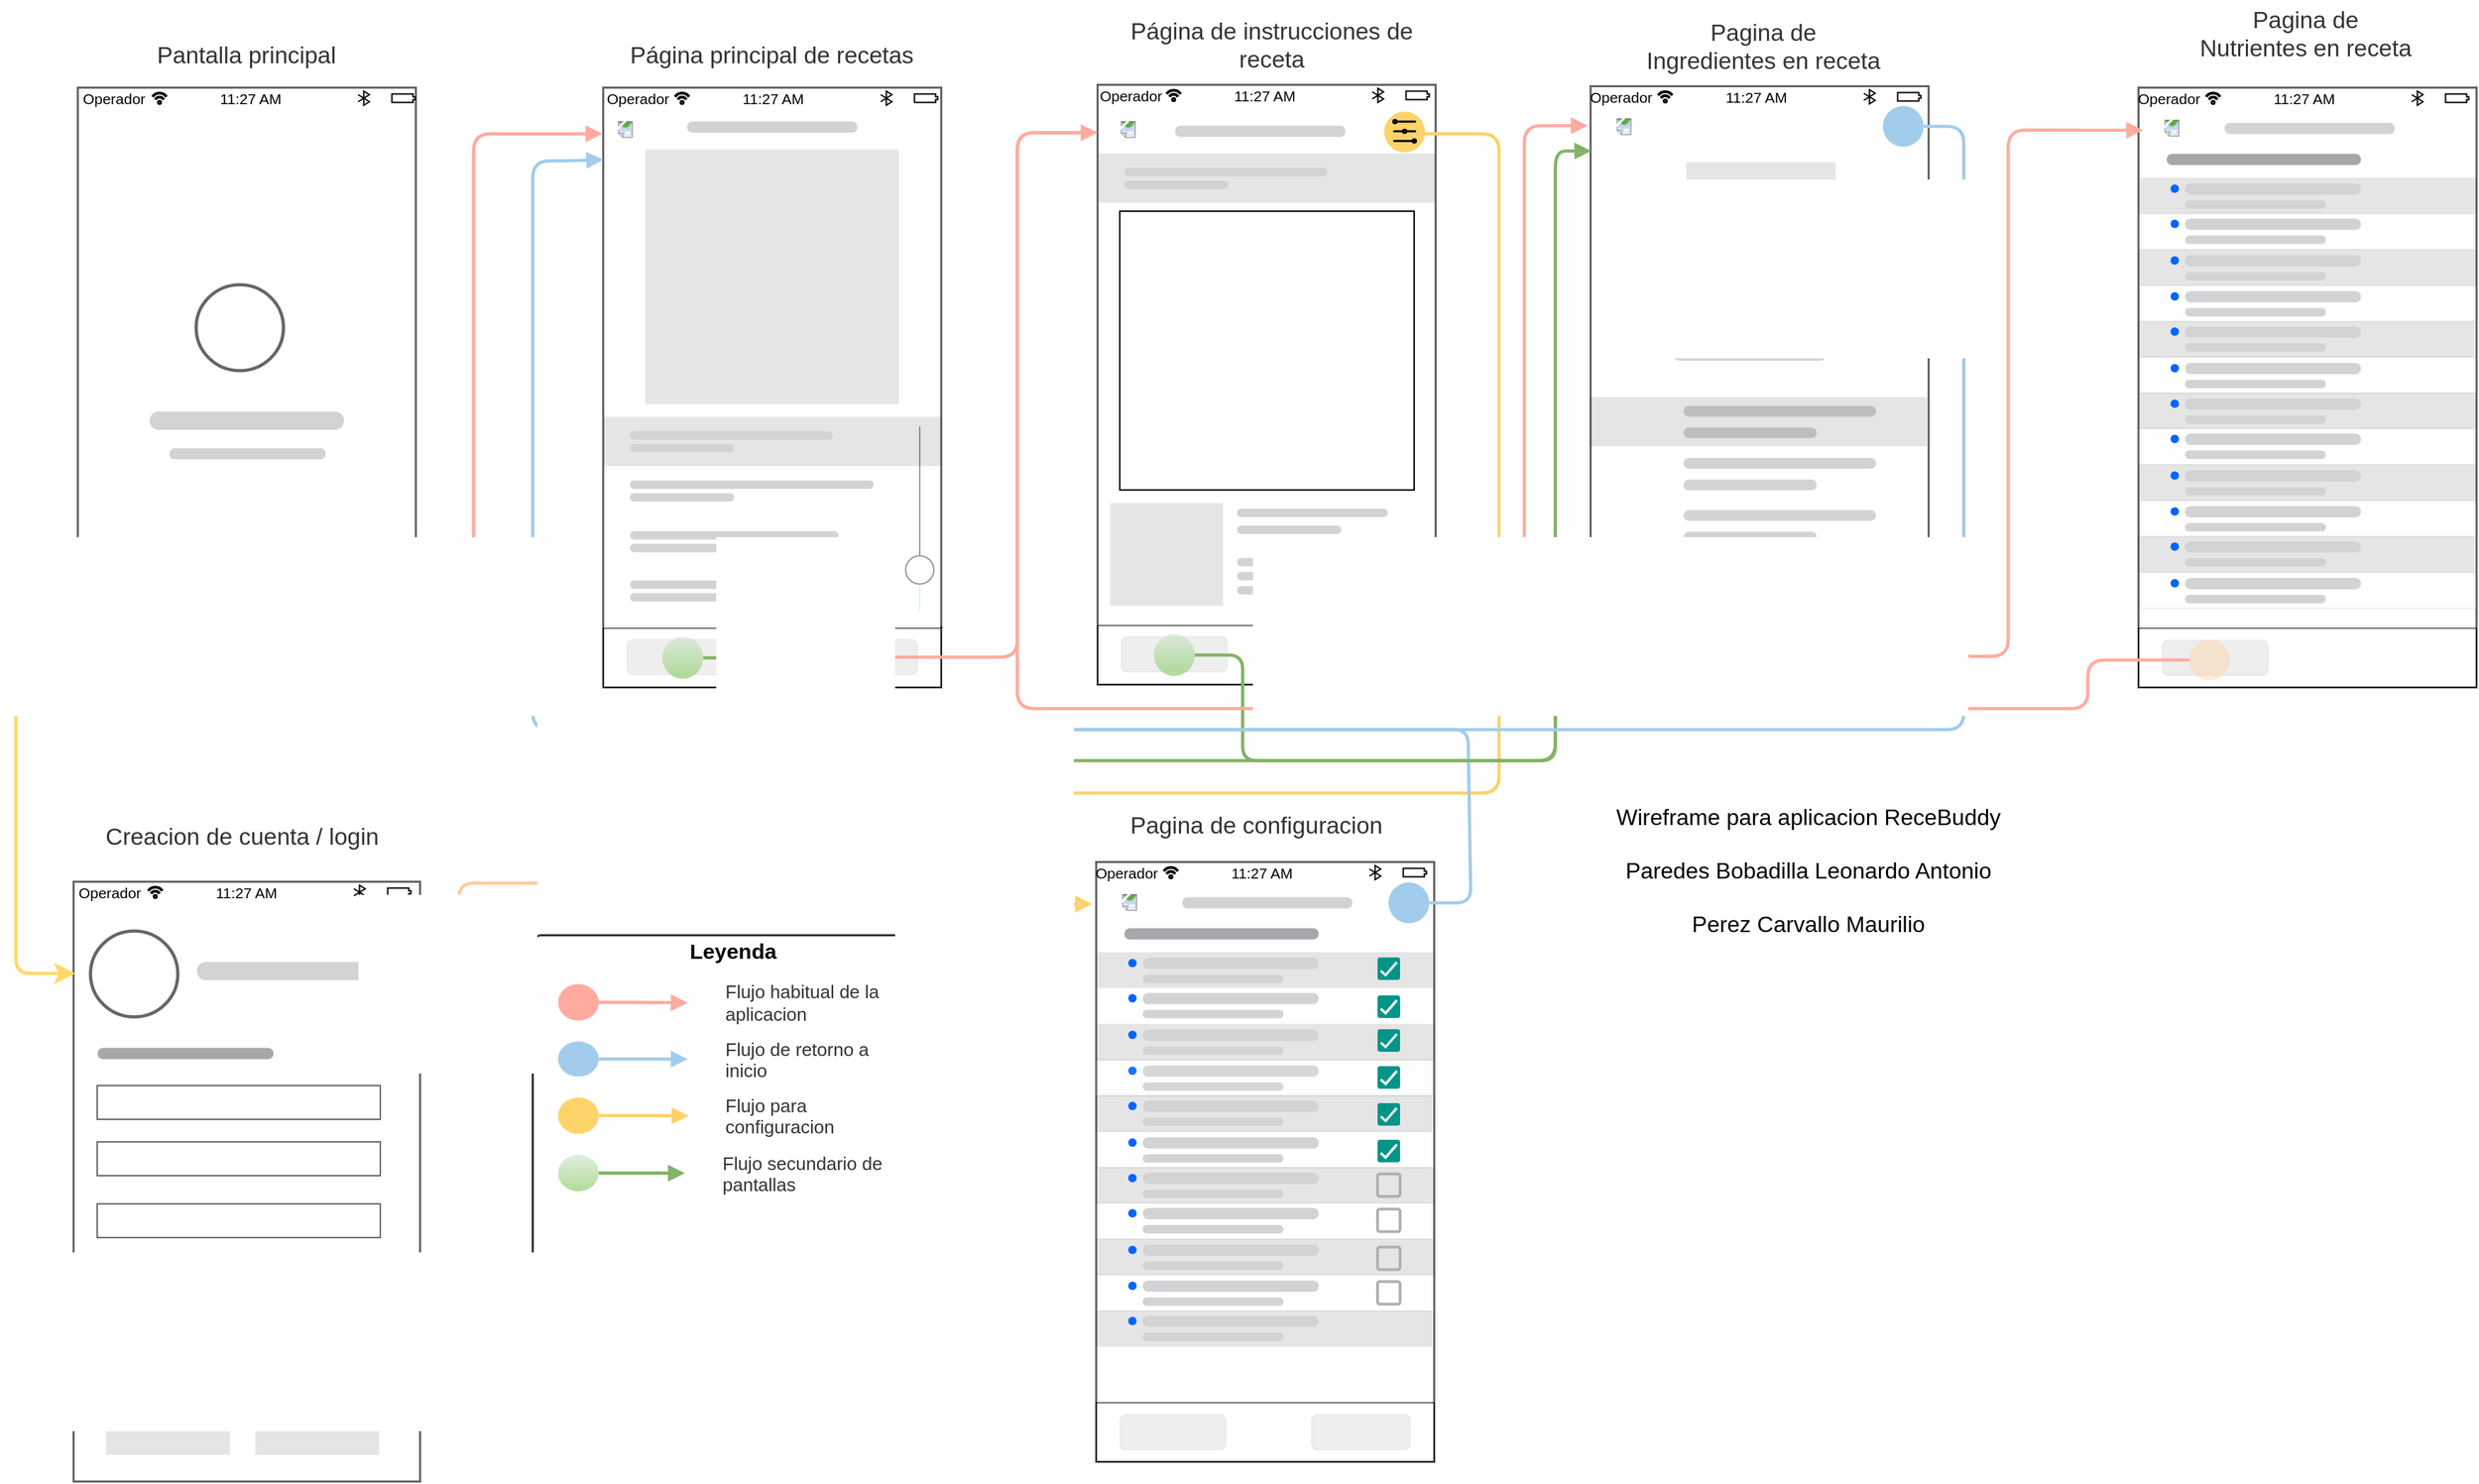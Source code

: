 <mxfile version="22.0.4" type="github">
  <diagram name="Página-1" id="2KmhBw5R_nQqM3TZG5DZ">
    <mxGraphModel dx="3967" dy="2110" grid="0" gridSize="10" guides="1" tooltips="1" connect="1" arrows="1" fold="1" page="0" pageScale="1" pageWidth="827" pageHeight="1169" math="0" shadow="0">
      <root>
        <mxCell id="0" />
        <mxCell id="1" parent="0" />
        <mxCell id="Q7mzp_MgaR6MMWMUA-nT-6" value="" style="html=1;overflow=block;blockSpacing=1;whiteSpace=wrap;container=1;pointerEvents=0;collapsible=0;recursiveResize=0;fontSize=13;spacing=0;strokeColor=#666666;strokeOpacity=100;fillOpacity=100;fillColor=#ffffff;strokeWidth=1.5;lucidId=KJYEAq1JoT8Q;movable=1;resizable=1;rotatable=1;deletable=1;editable=1;locked=0;connectable=1;" parent="1" vertex="1">
          <mxGeometry x="-635" y="-590" width="240" height="426" as="geometry" />
        </mxCell>
        <mxCell id="Q7mzp_MgaR6MMWMUA-nT-295" value="" style="rounded=0;fillColor=#000000;strokeColor=none;html=1;opacity=10;resizeWidth=1;fontSize=16;" parent="Q7mzp_MgaR6MMWMUA-nT-6" vertex="1">
          <mxGeometry x="1" y="49" width="239" height="35" as="geometry" />
        </mxCell>
        <mxCell id="Q7mzp_MgaR6MMWMUA-nT-296" value="" style="html=1;overflow=block;blockSpacing=1;whiteSpace=wrap;fontSize=13;align=center;spacing=3.8;strokeOpacity=0;fillOpacity=100;rounded=1;absoluteArcSize=1;arcSize=18;fillColor=#d2d3d5;strokeWidth=1.5;lucidId=KJYEMv9njbS5;" parent="Q7mzp_MgaR6MMWMUA-nT-6" vertex="1">
          <mxGeometry x="19" y="59" width="144" height="6" as="geometry" />
        </mxCell>
        <mxCell id="Q7mzp_MgaR6MMWMUA-nT-297" value="" style="html=1;overflow=block;blockSpacing=1;whiteSpace=wrap;fontSize=13;align=center;spacing=3.8;strokeOpacity=0;fillOpacity=100;rounded=1;absoluteArcSize=1;arcSize=18;fillColor=#d2d3d5;strokeWidth=1.5;lucidId=KJYEs7g~g.Z4;" parent="Q7mzp_MgaR6MMWMUA-nT-6" vertex="1">
          <mxGeometry x="19" y="68" width="74" height="6" as="geometry" />
        </mxCell>
        <mxCell id="Q7mzp_MgaR6MMWMUA-nT-298" value="" style="html=1;overflow=block;blockSpacing=1;whiteSpace=wrap;shape=image;fontSize=13;spacing=3.8;strokeColor=none;strokeOpacity=100;rotation=180;strokeWidth=0;image=https://images.lucid.app/images/c0f4e25b-ebcc-470e-984c-036ca4cdbe0b/content;lucidId=KJYEbSx3UW~3;" parent="Q7mzp_MgaR6MMWMUA-nT-6" vertex="1">
          <mxGeometry x="16" y="26" width="12" height="12" as="geometry" />
        </mxCell>
        <mxCell id="Q7mzp_MgaR6MMWMUA-nT-299" value="" style="rounded=0;whiteSpace=wrap;html=1;fontSize=16;labelBorderColor=none;" parent="Q7mzp_MgaR6MMWMUA-nT-6" vertex="1">
          <mxGeometry x="16" y="90" width="209" height="198" as="geometry" />
        </mxCell>
        <mxCell id="Q7mzp_MgaR6MMWMUA-nT-284" value="" style="html=1;overflow=block;blockSpacing=1;whiteSpace=wrap;fontSize=13;align=center;spacing=3.8;strokeOpacity=0;fillOpacity=100;fillColor=#e5e5e5;strokeWidth=1.5;lucidId=KJYEllWH054H;" parent="Q7mzp_MgaR6MMWMUA-nT-6" vertex="1">
          <mxGeometry x="9" y="297" width="80" height="73" as="geometry" />
        </mxCell>
        <mxCell id="Q7mzp_MgaR6MMWMUA-nT-312" value="" style="group" parent="Q7mzp_MgaR6MMWMUA-nT-6" vertex="1" connectable="0">
          <mxGeometry x="28" y="114" width="110.48" height="144" as="geometry" />
        </mxCell>
        <mxCell id="Q7mzp_MgaR6MMWMUA-nT-306" value="&lt;br&gt;" style="shape=image;html=1;verticalAlign=top;verticalLabelPosition=bottom;labelBackgroundColor=#ffffff;imageAspect=0;aspect=fixed;image=https://cdn0.iconfinder.com/data/icons/simple-lines-filled/32/10_Menu_List_Text_Line_Item_Bullet_Paragraph-128.png;fontSize=16;imageBackground=default;fillStyle=solid;clipPath=inset(14.84% 0% 10.94% 0%);" parent="Q7mzp_MgaR6MMWMUA-nT-312" vertex="1">
          <mxGeometry width="110.48" height="82" as="geometry" />
        </mxCell>
        <mxCell id="Q7mzp_MgaR6MMWMUA-nT-309" value="&lt;br&gt;" style="shape=image;html=1;verticalAlign=top;verticalLabelPosition=bottom;labelBackgroundColor=#ffffff;imageAspect=0;aspect=fixed;image=https://cdn0.iconfinder.com/data/icons/simple-lines-filled/32/10_Menu_List_Text_Line_Item_Bullet_Paragraph-128.png;fontSize=16;imageBackground=default;fillStyle=solid;clipPath=inset(14.84% 0% 10.94% 0%);" parent="Q7mzp_MgaR6MMWMUA-nT-312" vertex="1">
          <mxGeometry y="42" width="110.48" height="82" as="geometry" />
        </mxCell>
        <mxCell id="Q7mzp_MgaR6MMWMUA-nT-311" value="&lt;br&gt;" style="shape=image;html=1;verticalAlign=top;verticalLabelPosition=bottom;labelBackgroundColor=#ffffff;imageAspect=0;aspect=fixed;image=https://cdn0.iconfinder.com/data/icons/simple-lines-filled/32/10_Menu_List_Text_Line_Item_Bullet_Paragraph-128.png;fontSize=16;imageBackground=default;fillStyle=solid;clipPath=inset(14.84% 0% 10.94% 0%);" parent="Q7mzp_MgaR6MMWMUA-nT-312" vertex="1">
          <mxGeometry y="82" width="110.48" height="82" as="geometry" />
        </mxCell>
        <mxCell id="Q7mzp_MgaR6MMWMUA-nT-315" value="" style="html=1;overflow=block;blockSpacing=1;whiteSpace=wrap;fontSize=13;align=center;spacing=3.8;strokeOpacity=0;fillOpacity=100;rounded=1;absoluteArcSize=1;arcSize=18;fillColor=#d2d3d5;strokeWidth=1.5;lucidId=KJYElEAiVNY9;" parent="Q7mzp_MgaR6MMWMUA-nT-6" vertex="1">
          <mxGeometry x="99" y="313" width="74" height="6" as="geometry" />
        </mxCell>
        <mxCell id="Q7mzp_MgaR6MMWMUA-nT-317" value="" style="html=1;overflow=block;blockSpacing=1;whiteSpace=wrap;fontSize=13;align=center;spacing=3.8;strokeOpacity=0;fillOpacity=100;rounded=1;absoluteArcSize=1;arcSize=18;fillColor=#d2d3d5;strokeWidth=1.5;lucidId=KJYElEAiVNY9;" parent="Q7mzp_MgaR6MMWMUA-nT-6" vertex="1">
          <mxGeometry x="99" y="336" width="128" height="6" as="geometry" />
        </mxCell>
        <mxCell id="Q7mzp_MgaR6MMWMUA-nT-427" value="" style="html=1;overflow=block;blockSpacing=1;whiteSpace=wrap;fontSize=13;align=center;spacing=3.8;strokeOpacity=0;fillOpacity=100;rounded=1;absoluteArcSize=1;arcSize=18;fillColor=#d2d3d5;strokeWidth=1.5;lucidId=KJYElEAiVNY9;" parent="Q7mzp_MgaR6MMWMUA-nT-6" vertex="1">
          <mxGeometry x="99" y="346" width="128" height="6" as="geometry" />
        </mxCell>
        <mxCell id="Q7mzp_MgaR6MMWMUA-nT-428" value="" style="html=1;overflow=block;blockSpacing=1;whiteSpace=wrap;fontSize=13;align=center;spacing=3.8;strokeOpacity=0;fillOpacity=100;rounded=1;absoluteArcSize=1;arcSize=18;fillColor=#d2d3d5;strokeWidth=1.5;lucidId=KJYElEAiVNY9;" parent="Q7mzp_MgaR6MMWMUA-nT-6" vertex="1">
          <mxGeometry x="99" y="356" width="128" height="6" as="geometry" />
        </mxCell>
        <mxCell id="Q7mzp_MgaR6MMWMUA-nT-313" value="" style="html=1;overflow=block;blockSpacing=1;whiteSpace=wrap;fontSize=13;align=center;spacing=3.8;strokeOpacity=0;fillOpacity=100;rounded=1;absoluteArcSize=1;arcSize=18;fillColor=#d2d3d5;strokeWidth=1.5;lucidId=KJYEyTR6ISjE;" parent="Q7mzp_MgaR6MMWMUA-nT-6" vertex="1">
          <mxGeometry x="99" y="301" width="107" height="6" as="geometry" />
        </mxCell>
        <mxCell id="Q7mzp_MgaR6MMWMUA-nT-289" value="" style="rounded=0;whiteSpace=wrap;html=1;fontSize=16;strokeWidth=0.5;strokeColor=default;fillColor=none;movable=0;resizable=0;rotatable=0;deletable=0;editable=0;locked=1;connectable=0;" parent="1" vertex="1">
          <mxGeometry x="-635" y="-206" width="240" height="42" as="geometry" />
        </mxCell>
        <mxCell id="Q7mzp_MgaR6MMWMUA-nT-113" value="" style="html=1;overflow=block;blockSpacing=1;whiteSpace=wrap;ellipse;fontSize=13;align=center;spacing=3.8;strokeOpacity=0;fillOpacity=75;fillColor=#fcc438;strokeWidth=1.5;lucidId=KJYEQHpCduQ7;" parent="1" vertex="1">
          <mxGeometry x="-431.5" y="-571" width="29" height="29" as="geometry" />
        </mxCell>
        <mxCell id="Q7mzp_MgaR6MMWMUA-nT-5" value="" style="html=1;overflow=block;blockSpacing=1;whiteSpace=wrap;container=1;pointerEvents=0;collapsible=0;recursiveResize=0;fontSize=13;spacing=0;strokeColor=#666666;strokeOpacity=100;fillOpacity=100;fillColor=#ffffff;strokeWidth=1.5;lucidId=KJYEc4EE0W5Q;movable=1;resizable=1;rotatable=1;deletable=1;editable=1;locked=0;connectable=1;" parent="1" vertex="1">
          <mxGeometry x="-285" y="-589" width="240" height="426" as="geometry" />
        </mxCell>
        <mxCell id="Q7mzp_MgaR6MMWMUA-nT-58" value="" style="html=1;overflow=block;blockSpacing=1;whiteSpace=wrap;shape=mxgraph.ios7ui.appBar;strokeColor=#000000;fontSize=10.5;spacing=0;fillOpacity=0;fillColor=#000000;strokeWidth=1.5;" parent="Q7mzp_MgaR6MMWMUA-nT-5" vertex="1">
          <mxGeometry x="-2" width="240" height="15" as="geometry" />
        </mxCell>
        <mxCell id="Q7mzp_MgaR6MMWMUA-nT-59" value="11:27 AM" style="strokeColor=none;fillColor=none;whiteSpace=wrap;fontSize=10.5;" parent="Q7mzp_MgaR6MMWMUA-nT-58" vertex="1">
          <mxGeometry x="84" width="72" height="15" as="geometry" />
        </mxCell>
        <mxCell id="Q7mzp_MgaR6MMWMUA-nT-60" value="Operador" style="strokeColor=none;fillColor=none;whiteSpace=wrap;fontSize=10.5;" parent="Q7mzp_MgaR6MMWMUA-nT-58" vertex="1">
          <mxGeometry x="-3.553e-15" width="48" height="15" as="geometry" />
        </mxCell>
        <mxCell id="Q7mzp_MgaR6MMWMUA-nT-363" value="" style="group" parent="Q7mzp_MgaR6MMWMUA-nT-5" vertex="1" connectable="0">
          <mxGeometry x="66" y="227" width="173" height="29" as="geometry" />
        </mxCell>
        <mxCell id="Q7mzp_MgaR6MMWMUA-nT-360" value="" style="html=1;overflow=block;blockSpacing=1;whiteSpace=wrap;fontSize=13;align=center;spacing=3.8;strokeOpacity=0;fillOpacity=100;rounded=1;absoluteArcSize=1;arcSize=18;fillColor=#d2d3d5;strokeWidth=1.5;lucidId=KJYElEAiVNY9;" parent="Q7mzp_MgaR6MMWMUA-nT-363" vertex="1">
          <mxGeometry y="15.333" width="94.554" height="7.667" as="geometry" />
        </mxCell>
        <mxCell id="Q7mzp_MgaR6MMWMUA-nT-361" value="" style="html=1;overflow=block;blockSpacing=1;whiteSpace=wrap;fontSize=13;align=center;spacing=3.8;strokeOpacity=0;fillOpacity=100;rounded=1;absoluteArcSize=1;arcSize=18;fillColor=#d2d3d5;strokeWidth=1.5;lucidId=KJYEyTR6ISjE;" parent="Q7mzp_MgaR6MMWMUA-nT-363" vertex="1">
          <mxGeometry width="136.72" height="7.667" as="geometry" />
        </mxCell>
        <mxCell id="CjJE7Fplf-C-I95huUHy-1" value="" style="rounded=0;fillColor=#000000;strokeColor=none;html=1;opacity=10;resizeWidth=1;fontSize=16;" vertex="1" parent="Q7mzp_MgaR6MMWMUA-nT-363">
          <mxGeometry x="-66" y="-6" width="239" height="35" as="geometry" />
        </mxCell>
        <mxCell id="Q7mzp_MgaR6MMWMUA-nT-149" value="" style="html=1;overflow=block;blockSpacing=1;whiteSpace=wrap;shape=image;fontSize=13;spacing=3.8;strokeColor=none;strokeOpacity=100;strokeWidth=0;image=https://images.lucid.app/images/15bc69e8-ba30-49c1-9e9b-d63421eb3b57/content;imageAspect=0;lucidId=KJYEu-afpPWZ;" parent="Q7mzp_MgaR6MMWMUA-nT-5" vertex="1">
          <mxGeometry x="22" y="231" width="15" height="15" as="geometry" />
        </mxCell>
        <mxCell id="Q7mzp_MgaR6MMWMUA-nT-380" value="" style="group" parent="Q7mzp_MgaR6MMWMUA-nT-5" vertex="1" connectable="0">
          <mxGeometry x="66" y="264" width="136.72" height="23" as="geometry" />
        </mxCell>
        <mxCell id="Q7mzp_MgaR6MMWMUA-nT-381" value="" style="html=1;overflow=block;blockSpacing=1;whiteSpace=wrap;fontSize=13;align=center;spacing=3.8;strokeOpacity=0;fillOpacity=100;rounded=1;absoluteArcSize=1;arcSize=18;fillColor=#d2d3d5;strokeWidth=1.5;lucidId=KJYElEAiVNY9;" parent="Q7mzp_MgaR6MMWMUA-nT-380" vertex="1">
          <mxGeometry y="15.333" width="94.554" height="7.667" as="geometry" />
        </mxCell>
        <mxCell id="Q7mzp_MgaR6MMWMUA-nT-382" value="" style="html=1;overflow=block;blockSpacing=1;whiteSpace=wrap;fontSize=13;align=center;spacing=3.8;strokeOpacity=0;fillOpacity=100;rounded=1;absoluteArcSize=1;arcSize=18;fillColor=#d2d3d5;strokeWidth=1.5;lucidId=KJYEyTR6ISjE;" parent="Q7mzp_MgaR6MMWMUA-nT-380" vertex="1">
          <mxGeometry width="136.72" height="7.667" as="geometry" />
        </mxCell>
        <mxCell id="Q7mzp_MgaR6MMWMUA-nT-383" value="" style="html=1;overflow=block;blockSpacing=1;whiteSpace=wrap;shape=image;fontSize=13;spacing=3.8;strokeColor=none;strokeOpacity=100;strokeWidth=0;image=https://images.lucid.app/images/15bc69e8-ba30-49c1-9e9b-d63421eb3b57/content;imageAspect=0;lucidId=KJYEu-afpPWZ;" parent="Q7mzp_MgaR6MMWMUA-nT-5" vertex="1">
          <mxGeometry x="22" y="268" width="15" height="15" as="geometry" />
        </mxCell>
        <mxCell id="Q7mzp_MgaR6MMWMUA-nT-416" value="" style="group" parent="Q7mzp_MgaR6MMWMUA-nT-5" vertex="1" connectable="0">
          <mxGeometry x="66" y="301" width="136.72" height="23" as="geometry" />
        </mxCell>
        <mxCell id="Q7mzp_MgaR6MMWMUA-nT-417" value="" style="html=1;overflow=block;blockSpacing=1;whiteSpace=wrap;fontSize=13;align=center;spacing=3.8;strokeOpacity=0;fillOpacity=100;rounded=1;absoluteArcSize=1;arcSize=18;fillColor=#d2d3d5;strokeWidth=1.5;lucidId=KJYElEAiVNY9;" parent="Q7mzp_MgaR6MMWMUA-nT-416" vertex="1">
          <mxGeometry y="15.333" width="94.554" height="7.667" as="geometry" />
        </mxCell>
        <mxCell id="Q7mzp_MgaR6MMWMUA-nT-418" value="" style="html=1;overflow=block;blockSpacing=1;whiteSpace=wrap;fontSize=13;align=center;spacing=3.8;strokeOpacity=0;fillOpacity=100;rounded=1;absoluteArcSize=1;arcSize=18;fillColor=#d2d3d5;strokeWidth=1.5;lucidId=KJYEyTR6ISjE;" parent="Q7mzp_MgaR6MMWMUA-nT-416" vertex="1">
          <mxGeometry width="136.72" height="7.667" as="geometry" />
        </mxCell>
        <mxCell id="Q7mzp_MgaR6MMWMUA-nT-419" value="" style="html=1;overflow=block;blockSpacing=1;whiteSpace=wrap;shape=image;fontSize=13;spacing=3.8;strokeColor=none;strokeOpacity=100;strokeWidth=0;image=https://images.lucid.app/images/15bc69e8-ba30-49c1-9e9b-d63421eb3b57/content;imageAspect=0;lucidId=KJYEu-afpPWZ;" parent="Q7mzp_MgaR6MMWMUA-nT-5" vertex="1">
          <mxGeometry x="22" y="305" width="15" height="15" as="geometry" />
        </mxCell>
        <mxCell id="Q7mzp_MgaR6MMWMUA-nT-420" value="" style="group" parent="Q7mzp_MgaR6MMWMUA-nT-5" vertex="1" connectable="0">
          <mxGeometry x="66" y="338" width="136.72" height="23" as="geometry" />
        </mxCell>
        <mxCell id="Q7mzp_MgaR6MMWMUA-nT-421" value="" style="html=1;overflow=block;blockSpacing=1;whiteSpace=wrap;fontSize=13;align=center;spacing=3.8;strokeOpacity=0;fillOpacity=100;rounded=1;absoluteArcSize=1;arcSize=18;fillColor=#d2d3d5;strokeWidth=1.5;lucidId=KJYElEAiVNY9;" parent="Q7mzp_MgaR6MMWMUA-nT-420" vertex="1">
          <mxGeometry y="15.333" width="94.554" height="7.667" as="geometry" />
        </mxCell>
        <mxCell id="Q7mzp_MgaR6MMWMUA-nT-422" value="" style="html=1;overflow=block;blockSpacing=1;whiteSpace=wrap;fontSize=13;align=center;spacing=3.8;strokeOpacity=0;fillOpacity=100;rounded=1;absoluteArcSize=1;arcSize=18;fillColor=#d2d3d5;strokeWidth=1.5;lucidId=KJYEyTR6ISjE;" parent="Q7mzp_MgaR6MMWMUA-nT-420" vertex="1">
          <mxGeometry width="136.72" height="7.667" as="geometry" />
        </mxCell>
        <mxCell id="Q7mzp_MgaR6MMWMUA-nT-423" value="" style="html=1;overflow=block;blockSpacing=1;whiteSpace=wrap;shape=image;fontSize=13;spacing=3.8;strokeColor=none;strokeOpacity=100;strokeWidth=0;image=https://images.lucid.app/images/15bc69e8-ba30-49c1-9e9b-d63421eb3b57/content;imageAspect=0;lucidId=KJYEu-afpPWZ;" parent="Q7mzp_MgaR6MMWMUA-nT-5" vertex="1">
          <mxGeometry x="22" y="342" width="15" height="15" as="geometry" />
        </mxCell>
        <mxCell id="Q7mzp_MgaR6MMWMUA-nT-424" value="" style="rounded=0;whiteSpace=wrap;html=1;fontSize=16;strokeWidth=0.5;strokeColor=default;fillColor=none;" parent="Q7mzp_MgaR6MMWMUA-nT-5" vertex="1">
          <mxGeometry y="384" width="240" height="42" as="geometry" />
        </mxCell>
        <mxCell id="Q7mzp_MgaR6MMWMUA-nT-425" value="" style="rounded=1;html=1;whiteSpace=wrap;align=center;verticalAlign=top;fontStyle=0;fontSize=10;sketch=0;rotation=0;fillColor=#eeeeee;strokeColor=#36393d;strokeWidth=0;" parent="Q7mzp_MgaR6MMWMUA-nT-5" vertex="1">
          <mxGeometry x="153" y="392.5" width="70" height="25" as="geometry" />
        </mxCell>
        <mxCell id="Q7mzp_MgaR6MMWMUA-nT-426" value="" style="rounded=1;html=1;whiteSpace=wrap;align=center;verticalAlign=top;fontStyle=0;fontSize=10;sketch=0;rotation=0;fillColor=#eeeeee;strokeColor=#36393d;strokeWidth=0;" parent="Q7mzp_MgaR6MMWMUA-nT-5" vertex="1">
          <mxGeometry x="17" y="392.5" width="75" height="25" as="geometry" />
        </mxCell>
        <mxCell id="CjJE7Fplf-C-I95huUHy-743" value="" style="html=1;overflow=block;blockSpacing=1;whiteSpace=wrap;ellipse;fontSize=13;align=center;spacing=3.8;strokeOpacity=0;fillOpacity=75;fillColor=#ffcc99;strokeWidth=1.5;lucidId=KJYEDExWFI6C;fillStyle=auto;strokeColor=#36393d;opacity=50;" vertex="1" parent="Q7mzp_MgaR6MMWMUA-nT-5">
          <mxGeometry x="173.72" y="390.5" width="29" height="29" as="geometry" />
        </mxCell>
        <mxCell id="Q7mzp_MgaR6MMWMUA-nT-2" value="" style="html=1;overflow=block;blockSpacing=1;whiteSpace=wrap;container=1;pointerEvents=0;collapsible=0;recursiveResize=0;fontSize=13;spacing=0;strokeColor=#666666;strokeOpacity=100;fillOpacity=100;fillColor=#ffffff;strokeWidth=1.5;lucidId=KJYEaJ~QmgpF;movable=1;resizable=1;rotatable=1;deletable=1;editable=1;locked=0;connectable=1;comic=0;treeMoving=0;treeFolding=0;" parent="1" vertex="1">
          <mxGeometry x="-986" y="-588" width="240" height="426" as="geometry" />
        </mxCell>
        <mxCell id="Q7mzp_MgaR6MMWMUA-nT-287" value="" style="group;strokeWidth=0.5;strokeColor=default;" parent="Q7mzp_MgaR6MMWMUA-nT-2" vertex="1" connectable="0">
          <mxGeometry y="384" width="240" height="42" as="geometry" />
        </mxCell>
        <mxCell id="Q7mzp_MgaR6MMWMUA-nT-286" value="" style="rounded=0;whiteSpace=wrap;html=1;fontSize=16;strokeWidth=0;strokeColor=none;fillColor=none;" parent="Q7mzp_MgaR6MMWMUA-nT-287" vertex="1">
          <mxGeometry width="240" height="42" as="geometry" />
        </mxCell>
        <mxCell id="Q7mzp_MgaR6MMWMUA-nT-231" value="" style="rounded=1;html=1;whiteSpace=wrap;align=center;verticalAlign=top;fontStyle=0;fontSize=10;sketch=0;rotation=0;fillColor=#eeeeee;strokeColor=#36393d;strokeWidth=0;" parent="Q7mzp_MgaR6MMWMUA-nT-287" vertex="1">
          <mxGeometry x="17" y="8" width="75" height="25" as="geometry" />
        </mxCell>
        <mxCell id="Q7mzp_MgaR6MMWMUA-nT-232" value="" style="rounded=1;html=1;whiteSpace=wrap;align=center;verticalAlign=top;fontStyle=0;fontSize=10;sketch=0;rotation=0;fillColor=#eeeeee;strokeColor=#36393d;strokeWidth=0;" parent="Q7mzp_MgaR6MMWMUA-nT-287" vertex="1">
          <mxGeometry x="153" y="8" width="70" height="25" as="geometry" />
        </mxCell>
        <mxCell id="CjJE7Fplf-C-I95huUHy-721" value="" style="html=1;overflow=block;blockSpacing=1;whiteSpace=wrap;ellipse;fontSize=13;align=center;spacing=3.8;strokeOpacity=0;fillOpacity=75;fillColor=#d5e8d4;strokeWidth=1.5;lucidId=KJYEMvGQvD0E;strokeColor=#82b366;gradientColor=#97d077;" vertex="1" parent="Q7mzp_MgaR6MMWMUA-nT-287">
          <mxGeometry x="42" y="6.07" width="29" height="29.86" as="geometry" />
        </mxCell>
        <mxCell id="Q7mzp_MgaR6MMWMUA-nT-257" value="" style="html=1;overflow=block;blockSpacing=1;whiteSpace=wrap;shape=image;fontSize=13;spacing=3.8;strokeColor=none;strokeOpacity=100;rotation=180;strokeWidth=0;image=https://images.lucid.app/images/c0f4e25b-ebcc-470e-984c-036ca4cdbe0b/content;lucidId=KJYEbSx3UW~3;" parent="Q7mzp_MgaR6MMWMUA-nT-2" vertex="1">
          <mxGeometry x="10" y="24" width="12" height="12" as="geometry" />
        </mxCell>
        <mxCell id="Q7mzp_MgaR6MMWMUA-nT-109" value="" style="html=1;overflow=block;blockSpacing=1;whiteSpace=wrap;ellipse;fontSize=13;align=center;spacing=3.8;strokeOpacity=0;fillOpacity=75;fillColor=#ffcc99;strokeWidth=1.5;lucidId=KJYEDExWFI6C;fillStyle=auto;strokeColor=#36393d;opacity=50;" parent="Q7mzp_MgaR6MMWMUA-nT-2" vertex="1">
          <mxGeometry x="177" y="390" width="29" height="29" as="geometry" />
        </mxCell>
        <mxCell id="Q7mzp_MgaR6MMWMUA-nT-37" value="" style="html=1;overflow=block;blockSpacing=1;whiteSpace=wrap;fontSize=13;align=center;spacing=3.8;strokeOpacity=0;fillOpacity=100;fillColor=#e5e5e5;strokeWidth=1.5;lucidId=KJYEllWH054H;" parent="Q7mzp_MgaR6MMWMUA-nT-2" vertex="1">
          <mxGeometry x="30" y="44" width="180" height="181" as="geometry" />
        </mxCell>
        <mxCell id="Q7mzp_MgaR6MMWMUA-nT-293" value="" style="html=1;overflow=block;blockSpacing=1;whiteSpace=wrap;fontSize=13;align=center;spacing=3.8;strokeOpacity=0;fillOpacity=100;rounded=1;absoluteArcSize=1;arcSize=18;fillColor=#d2d3d5;strokeWidth=1.5;lucidId=KJYEGG2XSyOK;" parent="Q7mzp_MgaR6MMWMUA-nT-2" vertex="1">
          <mxGeometry x="59.5" y="24" width="121" height="8" as="geometry" />
        </mxCell>
        <mxCell id="CjJE7Fplf-C-I95huUHy-261" value="" style="verticalLabelPosition=bottom;shadow=0;dashed=0;align=center;html=1;verticalAlign=top;strokeWidth=1;shape=mxgraph.mockup.forms.horSlider;strokeColor=#999999;sliderStyle=basic;sliderPos=20;handleStyle=circle;fillColor2=#ddeeff;direction=north;fontSize=16;" vertex="1" parent="Q7mzp_MgaR6MMWMUA-nT-2">
          <mxGeometry x="216" y="241" width="18" height="131" as="geometry" />
        </mxCell>
        <mxCell id="Q7mzp_MgaR6MMWMUA-nT-105" value="" style="html=1;jettySize=18;whiteSpace=wrap;fontSize=13;strokeColor=#a2cceb;strokeOpacity=100;strokeWidth=2.3;rounded=1;arcSize=24;edgeStyle=orthogonalEdgeStyle;startArrow=none;endArrow=block;endFill=1;lucidId=KJYEAewZJakF;entryX=0;entryY=0.12;entryDx=0;entryDy=0;entryPerimeter=0;" parent="Q7mzp_MgaR6MMWMUA-nT-2" target="Q7mzp_MgaR6MMWMUA-nT-2" edge="1">
          <mxGeometry width="100" height="100" relative="1" as="geometry">
            <Array as="points">
              <mxPoint x="-50" y="456" />
              <mxPoint x="-50" y="52" />
              <mxPoint x="-23" y="52" />
              <mxPoint y="51" />
            </Array>
            <mxPoint x="275" y="456" as="sourcePoint" />
            <mxPoint x="-18" y="91" as="targetPoint" />
          </mxGeometry>
        </mxCell>
        <mxCell id="Q7mzp_MgaR6MMWMUA-nT-254" value="" style="rounded=0;fillColor=#000000;strokeColor=none;html=1;opacity=10;resizeWidth=1;fontSize=16;" parent="1" vertex="1">
          <mxGeometry x="-985" y="-354" width="239" height="35" as="geometry" />
        </mxCell>
        <mxCell id="Q7mzp_MgaR6MMWMUA-nT-1" value="" style="html=1;overflow=block;blockSpacing=1;whiteSpace=wrap;container=1;pointerEvents=0;collapsible=0;recursiveResize=0;fontSize=13;spacing=0;strokeColor=#666666;strokeOpacity=100;fillOpacity=100;fillColor=#ffffff;strokeWidth=1.5;lucidId=KJYE8Qd5xXoX;" parent="1" vertex="1">
          <mxGeometry x="-1359" y="-588" width="240" height="426" as="geometry" />
        </mxCell>
        <mxCell id="Q7mzp_MgaR6MMWMUA-nT-7" value="" style="html=1;overflow=block;blockSpacing=1;whiteSpace=wrap;shape=mxgraph.ios7ui.appBar;strokeColor=#000000;fontSize=10.5;spacing=0;fillOpacity=0;fillColor=#000000;strokeWidth=1.5;" parent="1" vertex="1">
          <mxGeometry x="-636" y="-590" width="240" height="15" as="geometry" />
        </mxCell>
        <mxCell id="Q7mzp_MgaR6MMWMUA-nT-8" value="11:27 AM" style="strokeColor=none;fillColor=none;whiteSpace=wrap;fontSize=10.5;" parent="Q7mzp_MgaR6MMWMUA-nT-7" vertex="1">
          <mxGeometry x="84" width="72" height="15" as="geometry" />
        </mxCell>
        <mxCell id="Q7mzp_MgaR6MMWMUA-nT-9" value="Operador" style="strokeColor=none;fillColor=none;whiteSpace=wrap;fontSize=10.5;" parent="Q7mzp_MgaR6MMWMUA-nT-7" vertex="1">
          <mxGeometry x="1.0" width="48" height="15" as="geometry" />
        </mxCell>
        <mxCell id="Q7mzp_MgaR6MMWMUA-nT-22" value="" style="html=1;overflow=block;blockSpacing=1;whiteSpace=wrap;shape=mxgraph.ios7.icons.volume;direction=south;fontSize=13;spacing=0;fillColor=#403f3f;strokeWidth=1.5;lucidId=KJYEEyiyksUh;" parent="1" vertex="1">
          <mxGeometry x="-425" y="-565" width="16" height="16" as="geometry" />
        </mxCell>
        <mxCell id="Q7mzp_MgaR6MMWMUA-nT-23" value="" style="html=1;overflow=block;blockSpacing=1;whiteSpace=wrap;fontSize=13;align=center;spacing=3.8;strokeOpacity=0;fillOpacity=100;rounded=1;absoluteArcSize=1;arcSize=18;fillColor=#d2d3d5;strokeWidth=1.5;lucidId=KJYEGG2XSyOK;" parent="1" vertex="1">
          <mxGeometry x="-580" y="-561" width="121" height="8" as="geometry" />
        </mxCell>
        <mxCell id="Q7mzp_MgaR6MMWMUA-nT-27" value="" style="html=1;overflow=block;blockSpacing=1;whiteSpace=wrap;shape=mxgraph.ios7ui.appBar;strokeColor=#000000;fontSize=10.5;spacing=0;fillOpacity=0;fillColor=#000000;strokeWidth=1.5;" parent="1" vertex="1">
          <mxGeometry x="-1356" y="-588" width="240" height="15" as="geometry" />
        </mxCell>
        <mxCell id="Q7mzp_MgaR6MMWMUA-nT-28" value="11:27 AM" style="strokeColor=none;fillColor=none;whiteSpace=wrap;fontSize=10.5;" parent="Q7mzp_MgaR6MMWMUA-nT-27" vertex="1">
          <mxGeometry x="84" width="72" height="15" as="geometry" />
        </mxCell>
        <mxCell id="Q7mzp_MgaR6MMWMUA-nT-29" value="Operador" style="strokeColor=none;fillColor=none;whiteSpace=wrap;fontSize=10.5;" parent="Q7mzp_MgaR6MMWMUA-nT-27" vertex="1">
          <mxGeometry x="-1.4" width="48" height="15" as="geometry" />
        </mxCell>
        <mxCell id="Q7mzp_MgaR6MMWMUA-nT-30" value="" style="html=1;overflow=block;blockSpacing=1;whiteSpace=wrap;ellipse;fontSize=13;align=center;spacing=3.8;strokeColor=#666666;strokeOpacity=100;fillOpacity=100;fillColor=#ffffff;strokeWidth=2.3;lucidId=KJYEbPc4lL9y;" parent="1" vertex="1">
          <mxGeometry x="-1275" y="-448" width="62" height="61" as="geometry" />
        </mxCell>
        <mxCell id="Q7mzp_MgaR6MMWMUA-nT-31" value="" style="html=1;overflow=block;blockSpacing=1;whiteSpace=wrap;fontSize=13;align=center;spacing=3.8;strokeOpacity=0;fillOpacity=100;rounded=1;absoluteArcSize=1;arcSize=18;fillColor=#d2d3d5;strokeWidth=1.5;lucidId=KJYE_Er21yhZ;" parent="1" vertex="1">
          <mxGeometry x="-1308" y="-358" width="138" height="13" as="geometry" />
        </mxCell>
        <mxCell id="Q7mzp_MgaR6MMWMUA-nT-32" value="" style="html=1;overflow=block;blockSpacing=1;whiteSpace=wrap;fontSize=13;align=center;spacing=3.8;strokeOpacity=0;fillOpacity=100;rounded=1;absoluteArcSize=1;arcSize=18;fillColor=#d2d3d5;strokeWidth=1.5;lucidId=KJYE40sC5s-x;" parent="1" vertex="1">
          <mxGeometry x="-1294" y="-332" width="111" height="8" as="geometry" />
        </mxCell>
        <mxCell id="Q7mzp_MgaR6MMWMUA-nT-33" value="" style="html=1;overflow=block;blockSpacing=1;whiteSpace=wrap;fontSize=13;align=center;spacing=3.8;strokeOpacity=0;fillOpacity=100;fillColor=#e5e5e5;strokeWidth=1.5;lucidId=KJYEbKPm3vAe;" parent="1" vertex="1">
          <mxGeometry x="-1230" y="-216" width="88" height="35" as="geometry" />
        </mxCell>
        <mxCell id="Q7mzp_MgaR6MMWMUA-nT-34" value="" style="html=1;overflow=block;blockSpacing=1;whiteSpace=wrap;shape=mxgraph.ios7ui.appBar;strokeColor=#000000;fontSize=10.5;spacing=0;fillOpacity=0;fillColor=#000000;strokeWidth=1.5;" parent="1" vertex="1">
          <mxGeometry x="-985" y="-588" width="240" height="15" as="geometry" />
        </mxCell>
        <mxCell id="Q7mzp_MgaR6MMWMUA-nT-35" value="11:27 AM" style="strokeColor=none;fillColor=none;whiteSpace=wrap;fontSize=10.5;" parent="Q7mzp_MgaR6MMWMUA-nT-34" vertex="1">
          <mxGeometry x="84" width="72" height="15" as="geometry" />
        </mxCell>
        <mxCell id="Q7mzp_MgaR6MMWMUA-nT-36" value="Operador" style="strokeColor=none;fillColor=none;whiteSpace=wrap;fontSize=10.5;" parent="Q7mzp_MgaR6MMWMUA-nT-34" vertex="1">
          <mxGeometry x="-3.553e-15" width="48" height="15" as="geometry" />
        </mxCell>
        <mxCell id="Q7mzp_MgaR6MMWMUA-nT-41" value="" style="html=1;overflow=block;blockSpacing=1;whiteSpace=wrap;fontSize=13;align=center;spacing=3.8;strokeOpacity=0;fillOpacity=100;rounded=1;absoluteArcSize=1;arcSize=18;fillColor=#d2d3d5;strokeWidth=1.5;lucidId=KJYEMv9njbS5;" parent="1" vertex="1">
          <mxGeometry x="-967" y="-344" width="144" height="6" as="geometry" />
        </mxCell>
        <mxCell id="Q7mzp_MgaR6MMWMUA-nT-42" value="" style="html=1;overflow=block;blockSpacing=1;whiteSpace=wrap;fontSize=13;align=center;spacing=3.8;strokeOpacity=0;fillOpacity=100;rounded=1;absoluteArcSize=1;arcSize=18;fillColor=#d2d3d5;strokeWidth=1.5;lucidId=KJYEs7g~g.Z4;" parent="1" vertex="1">
          <mxGeometry x="-967" y="-335" width="74" height="6" as="geometry" />
        </mxCell>
        <mxCell id="Q7mzp_MgaR6MMWMUA-nT-44" value="" style="html=1;overflow=block;blockSpacing=1;whiteSpace=wrap;fontSize=13;align=center;spacing=3.8;strokeOpacity=0;fillOpacity=100;rounded=1;absoluteArcSize=1;arcSize=18;fillColor=#d2d3d5;strokeWidth=1.5;lucidId=KJYEyTR6ISjE;" parent="1" vertex="1">
          <mxGeometry x="-967" y="-309" width="173" height="6" as="geometry" />
        </mxCell>
        <mxCell id="Q7mzp_MgaR6MMWMUA-nT-45" value="" style="html=1;overflow=block;blockSpacing=1;whiteSpace=wrap;fontSize=13;align=center;spacing=3.8;strokeOpacity=0;fillOpacity=100;rounded=1;absoluteArcSize=1;arcSize=18;fillColor=#d2d3d5;strokeWidth=1.5;lucidId=KJYElEAiVNY9;" parent="1" vertex="1">
          <mxGeometry x="-967" y="-300" width="74" height="6" as="geometry" />
        </mxCell>
        <mxCell id="Q7mzp_MgaR6MMWMUA-nT-47" value="" style="html=1;overflow=block;blockSpacing=1;whiteSpace=wrap;fontSize=13;align=center;spacing=3.8;strokeOpacity=0;fillOpacity=100;rounded=1;absoluteArcSize=1;arcSize=18;fillColor=#d2d3d5;strokeWidth=1.5;lucidId=KJYEvM83jd-F;" parent="1" vertex="1">
          <mxGeometry x="-967" y="-273" width="148" height="6" as="geometry" />
        </mxCell>
        <mxCell id="Q7mzp_MgaR6MMWMUA-nT-48" value="" style="html=1;overflow=block;blockSpacing=1;whiteSpace=wrap;fontSize=13;align=center;spacing=3.8;strokeOpacity=0;fillOpacity=100;rounded=1;absoluteArcSize=1;arcSize=18;fillColor=#d2d3d5;strokeWidth=1.5;lucidId=KJYEjD4Z9yJN;" parent="1" vertex="1">
          <mxGeometry x="-967" y="-264" width="74" height="6" as="geometry" />
        </mxCell>
        <mxCell id="Q7mzp_MgaR6MMWMUA-nT-56" value="" style="html=1;jettySize=18;whiteSpace=wrap;fontSize=13;strokeColor=#ffab9f;strokeOpacity=100;strokeWidth=2.3;rounded=1;arcSize=24;edgeStyle=orthogonalEdgeStyle;startArrow=none;endArrow=block;endFill=1;exitX=1;exitY=0.5;exitPerimeter=0;entryX=-0.002;entryY=0.077;entryPerimeter=0;lucidId=KJYEUFEaKh6L;entryDx=0;entryDy=0;" parent="1" source="Q7mzp_MgaR6MMWMUA-nT-110" target="Q7mzp_MgaR6MMWMUA-nT-2" edge="1">
          <mxGeometry width="100" height="100" relative="1" as="geometry">
            <Array as="points" />
          </mxGeometry>
        </mxCell>
        <mxCell id="Q7mzp_MgaR6MMWMUA-nT-57" value="" style="html=1;jettySize=18;whiteSpace=wrap;fontSize=13;strokeColor=#ffab9f;strokeOpacity=100;strokeWidth=2.3;rounded=1;arcSize=24;edgeStyle=orthogonalEdgeStyle;startArrow=none;endArrow=block;endFill=1;exitX=1;exitY=0.5;lucidId=KJYEUg4.nkHy;exitDx=0;exitDy=0;" parent="1" source="Q7mzp_MgaR6MMWMUA-nT-109" edge="1">
          <mxGeometry width="100" height="100" relative="1" as="geometry">
            <Array as="points">
              <mxPoint x="-692" y="-183" />
              <mxPoint x="-692" y="-556" />
            </Array>
            <mxPoint x="-819" y="-156.5" as="sourcePoint" />
            <mxPoint x="-635" y="-556" as="targetPoint" />
          </mxGeometry>
        </mxCell>
        <mxCell id="Q7mzp_MgaR6MMWMUA-nT-62" value="" style="html=1;overflow=block;blockSpacing=1;whiteSpace=wrap;fontSize=13;align=center;spacing=3.8;strokeOpacity=0;fillOpacity=100;fillColor=#e5e5e5;strokeWidth=1.5;lucidId=KJYELkrsFN_V;" parent="1" vertex="1">
          <mxGeometry x="-217" y="-535" width="106" height="110" as="geometry" />
        </mxCell>
        <mxCell id="Q7mzp_MgaR6MMWMUA-nT-69" value="" style="html=1;overflow=block;blockSpacing=1;whiteSpace=wrap;shape=image;fontSize=13;spacing=3.8;strokeColor=none;strokeOpacity=100;rotation=-180;strokeWidth=0;image=https://images.lucid.app/images/53d2fa7f-9d9b-4fe7-8592-ba79a9484f68/content;lucidId=KJYERKzuh7Gs;" parent="1" vertex="1">
          <mxGeometry x="-267" y="-566" width="12" height="12" as="geometry" />
        </mxCell>
        <mxCell id="Q7mzp_MgaR6MMWMUA-nT-77" value="" style="html=1;overflow=block;blockSpacing=1;whiteSpace=wrap;fontSize=13;align=center;spacing=3.8;strokeOpacity=0;fillOpacity=100;rounded=1;absoluteArcSize=1;arcSize=18;fillColor=#d2d3d5;strokeWidth=1.5;lucidId=KJYEiH~a7kJj;" parent="1" vertex="1">
          <mxGeometry x="-594.5" y="-20" width="121" height="8" as="geometry" />
        </mxCell>
        <mxCell id="Q7mzp_MgaR6MMWMUA-nT-78" value="" style="html=1;overflow=block;blockSpacing=1;whiteSpace=wrap;fontSize=13;align=center;spacing=3.8;strokeOpacity=0;fillOpacity=100;rounded=1;absoluteArcSize=1;arcSize=18;fillColor=#d2d3d5;strokeWidth=1.5;lucidId=KJYEy3Rrarys;" parent="1" vertex="1">
          <mxGeometry x="-226" y="-417" width="125" height="8" as="geometry" />
        </mxCell>
        <mxCell id="Q7mzp_MgaR6MMWMUA-nT-79" value="" style="html=1;overflow=block;blockSpacing=1;whiteSpace=wrap;fontSize=13;align=center;spacing=3.8;strokeOpacity=0;fillOpacity=100;rounded=1;absoluteArcSize=1;arcSize=18;fillColor=#d2d3d5;strokeWidth=1.5;lucidId=KJYEK9FY07Sb;" parent="1" vertex="1">
          <mxGeometry x="-226" y="-402" width="108" height="8" as="geometry" />
        </mxCell>
        <mxCell id="Q7mzp_MgaR6MMWMUA-nT-110" value="" style="html=1;overflow=block;blockSpacing=1;whiteSpace=wrap;ellipse;fontSize=13;align=center;spacing=3.8;strokeOpacity=0;fillOpacity=75;fillColor=#ff8f80;strokeWidth=1.5;lucidId=KJYE061yD4Y-;" parent="1" vertex="1">
          <mxGeometry x="-1199" y="-213" width="29" height="29" as="geometry" />
        </mxCell>
        <mxCell id="Q7mzp_MgaR6MMWMUA-nT-112" value="" style="html=1;jettySize=18;whiteSpace=wrap;fontSize=13;strokeColor=#fcd269;strokeOpacity=100;strokeWidth=2.3;rounded=1;arcSize=24;edgeStyle=orthogonalEdgeStyle;startArrow=none;endArrow=block;endFill=1;exitX=0.921;exitY=0.545;exitPerimeter=0;lucidId=KJYEwTWb88aP;exitDx=0;exitDy=0;entryX=-0.012;entryY=0.07;entryDx=0;entryDy=0;entryPerimeter=0;" parent="1" source="Q7mzp_MgaR6MMWMUA-nT-113" edge="1" target="CjJE7Fplf-C-I95huUHy-617">
          <mxGeometry width="100" height="100" relative="1" as="geometry">
            <Array as="points">
              <mxPoint x="-350" y="-555" />
              <mxPoint x="-350" y="-87" />
              <mxPoint x="-688" y="-87" />
              <mxPoint x="-688" y="-8" />
            </Array>
            <mxPoint x="-704" y="-9" as="targetPoint" />
          </mxGeometry>
        </mxCell>
        <mxCell id="Q7mzp_MgaR6MMWMUA-nT-115" value="Pantalla principal" style="html=1;overflow=block;blockSpacing=1;whiteSpace=wrap;fontSize=16.7;fontColor=#333333;spacing=3.8;strokeOpacity=0;fillOpacity=0;fillColor=#000000;strokeWidth=1.5;lucidId=KJYEfyRNzbKJ;" parent="1" vertex="1">
          <mxGeometry x="-1359" y="-633" width="240" height="45" as="geometry" />
        </mxCell>
        <mxCell id="Q7mzp_MgaR6MMWMUA-nT-116" value="Página principal de recetas" style="html=1;overflow=block;blockSpacing=1;whiteSpace=wrap;fontSize=16.7;fontColor=#333333;spacing=3.8;strokeOpacity=0;fillOpacity=0;fillColor=#ffffff;strokeWidth=1.5;lucidId=KJYEpGTaNed2;" parent="1" vertex="1">
          <mxGeometry x="-986" y="-633" width="240" height="45" as="geometry" />
        </mxCell>
        <mxCell id="Q7mzp_MgaR6MMWMUA-nT-117" value="Página de instrucciones de receta" style="html=1;overflow=block;blockSpacing=1;whiteSpace=wrap;fontSize=16.7;fontColor=#333333;spacing=3.8;strokeOpacity=0;fillOpacity=0;fillColor=#ffffff;strokeWidth=1.5;lucidId=KJYEIMyOqWNt;" parent="1" vertex="1">
          <mxGeometry x="-631" y="-641" width="240" height="45" as="geometry" />
        </mxCell>
        <mxCell id="Q7mzp_MgaR6MMWMUA-nT-118" value="Pagina de &lt;br&gt;Ingredientes en receta" style="html=1;overflow=block;blockSpacing=1;whiteSpace=wrap;fontSize=16.7;fontColor=#333333;spacing=3.8;strokeOpacity=0;fillOpacity=0;fillColor=#ffffff;strokeWidth=1.5;lucidId=KJYELisxIE2X;" parent="1" vertex="1">
          <mxGeometry x="-282" y="-640" width="240" height="45" as="geometry" />
        </mxCell>
        <mxCell id="Q7mzp_MgaR6MMWMUA-nT-150" value="Leyenda" style="html=1;overflow=block;blockSpacing=1;whiteSpace=wrap;fontSize=15.2;fontColor=default;fontStyle=1;spacing=3.8;verticalAlign=top;strokeColor=#333333;strokeOpacity=100;rounded=1;absoluteArcSize=1;arcSize=12;strokeWidth=1.5;lucidId=KJYEr3ntV~JP;container=1;collapsible=0;" parent="1" vertex="1">
          <mxGeometry x="-1036" y="14" width="285" height="234" as="geometry" />
        </mxCell>
        <mxCell id="Q7mzp_MgaR6MMWMUA-nT-151" value="Flujo habitual de la aplicacion" style="html=1;overflow=block;blockSpacing=1;whiteSpace=wrap;fontSize=13;fontColor=#333333;align=left;spacingLeft=3;spacing=3.8;strokeOpacity=0;fillOpacity=0;rounded=1;absoluteArcSize=1;arcSize=7.5;fillColor=#ffffff;strokeWidth=1.5;lucidId=KJYEq38e3Tv7;" parent="Q7mzp_MgaR6MMWMUA-nT-150" vertex="1">
          <mxGeometry x="130.542" y="26.618" width="134.528" height="42.095" as="geometry" />
        </mxCell>
        <mxCell id="Q7mzp_MgaR6MMWMUA-nT-152" value="Flujo de retorno a inicio" style="html=1;overflow=block;blockSpacing=1;whiteSpace=wrap;fontSize=13;fontColor=#333333;align=left;spacingLeft=3;spacing=3.8;strokeOpacity=0;fillOpacity=0;rounded=1;absoluteArcSize=1;arcSize=7.5;fillColor=#ffffff;strokeWidth=1.5;lucidId=KJYEwKY3CiSS;" parent="Q7mzp_MgaR6MMWMUA-nT-150" vertex="1">
          <mxGeometry x="130.542" y="69.951" width="134.528" height="35.905" as="geometry" />
        </mxCell>
        <mxCell id="Q7mzp_MgaR6MMWMUA-nT-153" value="Flujo para configuracion" style="html=1;overflow=block;blockSpacing=1;whiteSpace=wrap;fontSize=13;fontColor=#333333;align=left;spacingLeft=3;spacing=3.8;strokeOpacity=0;fillOpacity=0;rounded=1;absoluteArcSize=1;arcSize=7.5;fillColor=#ffffff;strokeWidth=1.5;lucidId=KJYEf7Uje8th;" parent="Q7mzp_MgaR6MMWMUA-nT-150" vertex="1">
          <mxGeometry x="130.542" y="110.19" width="134.528" height="35.905" as="geometry" />
        </mxCell>
        <mxCell id="Q7mzp_MgaR6MMWMUA-nT-154" value="" style="html=1;overflow=block;blockSpacing=1;whiteSpace=wrap;ellipse;fontSize=13;align=center;spacing=3.8;strokeOpacity=0;fillOpacity=75;fillColor=#fcc438;strokeWidth=1.5;lucidId=KJYEMvGQvD0E;" parent="Q7mzp_MgaR6MMWMUA-nT-150" vertex="1">
          <mxGeometry x="17.937" y="115.206" width="28.899" height="25.879" as="geometry" />
        </mxCell>
        <mxCell id="Q7mzp_MgaR6MMWMUA-nT-155" value="" style="html=1;overflow=block;blockSpacing=1;whiteSpace=wrap;ellipse;fontSize=13;align=center;spacing=3.8;strokeOpacity=0;fillOpacity=75;fillColor=#ff8f80;strokeWidth=1.5;lucidId=KJYEZsKCqTco;" parent="Q7mzp_MgaR6MMWMUA-nT-150" vertex="1">
          <mxGeometry x="17.937" y="34.667" width="28.899" height="26" as="geometry" />
        </mxCell>
        <mxCell id="Q7mzp_MgaR6MMWMUA-nT-156" value="" style="html=1;overflow=block;blockSpacing=1;whiteSpace=wrap;ellipse;fontSize=13;align=center;spacing=3.8;strokeOpacity=0;fillOpacity=75;fillColor=#83bbe5;strokeWidth=1.5;lucidId=KJYEJ_K5HXfq;" parent="Q7mzp_MgaR6MMWMUA-nT-150" vertex="1">
          <mxGeometry x="17.937" y="75.4" width="28.899" height="25.012" as="geometry" />
        </mxCell>
        <mxCell id="Q7mzp_MgaR6MMWMUA-nT-157" value="" style="html=1;jettySize=18;whiteSpace=wrap;fontSize=13;strokeColor=#fcd269;strokeOpacity=100;strokeWidth=2.3;rounded=1;arcSize=24;edgeStyle=orthogonalEdgeStyle;startArrow=none;endArrow=block;endFill=1;exitX=1;exitY=0.5;exitPerimeter=0;lucidId=KJYEoGl39IW5;" parent="Q7mzp_MgaR6MMWMUA-nT-150" source="Q7mzp_MgaR6MMWMUA-nT-154" edge="1">
          <mxGeometry width="100" height="100" relative="1" as="geometry">
            <Array as="points" />
            <mxPoint x="110.612" y="128.267" as="targetPoint" />
          </mxGeometry>
        </mxCell>
        <mxCell id="Q7mzp_MgaR6MMWMUA-nT-158" value="" style="html=1;jettySize=18;whiteSpace=wrap;fontSize=13;strokeColor=#ffab9f;strokeOpacity=100;strokeWidth=2.3;rounded=1;arcSize=24;edgeStyle=orthogonalEdgeStyle;startArrow=none;endArrow=block;endFill=1;exitX=1;exitY=0.5;exitPerimeter=0;lucidId=KJYEdaFhGjgl;" parent="Q7mzp_MgaR6MMWMUA-nT-150" source="Q7mzp_MgaR6MMWMUA-nT-155" edge="1">
          <mxGeometry width="100" height="100" relative="1" as="geometry">
            <Array as="points" />
            <mxPoint x="110" y="48" as="targetPoint" />
          </mxGeometry>
        </mxCell>
        <mxCell id="Q7mzp_MgaR6MMWMUA-nT-159" value="" style="html=1;jettySize=18;whiteSpace=wrap;fontSize=13;strokeColor=#a2cceb;strokeOpacity=100;strokeWidth=2.3;rounded=1;arcSize=24;edgeStyle=orthogonalEdgeStyle;startArrow=none;endArrow=block;endFill=1;exitX=1;exitY=0.5;exitPerimeter=0;lucidId=KJYE6HQCNUD9;" parent="Q7mzp_MgaR6MMWMUA-nT-150" source="Q7mzp_MgaR6MMWMUA-nT-156" edge="1">
          <mxGeometry width="100" height="100" relative="1" as="geometry">
            <Array as="points" />
            <mxPoint x="110" y="88" as="targetPoint" />
          </mxGeometry>
        </mxCell>
        <mxCell id="CjJE7Fplf-C-I95huUHy-716" value="" style="html=1;overflow=block;blockSpacing=1;whiteSpace=wrap;ellipse;fontSize=13;align=center;spacing=3.8;strokeOpacity=0;fillOpacity=75;fillColor=#d5e8d4;strokeWidth=1.5;lucidId=KJYEMvGQvD0E;strokeColor=#82b366;gradientColor=#97d077;" vertex="1" parent="Q7mzp_MgaR6MMWMUA-nT-150">
          <mxGeometry x="17.937" y="156.0" width="28.899" height="25.879" as="geometry" />
        </mxCell>
        <mxCell id="CjJE7Fplf-C-I95huUHy-853" value="Flujo secundario de pantallas" style="html=1;overflow=block;blockSpacing=1;whiteSpace=wrap;fontSize=13;fontColor=#333333;align=left;spacingLeft=3;spacing=3.8;strokeOpacity=0;fillOpacity=0;rounded=1;absoluteArcSize=1;arcSize=7.5;fillColor=#ffffff;strokeWidth=1.5;lucidId=KJYEf7Uje8th;" vertex="1" parent="Q7mzp_MgaR6MMWMUA-nT-150">
          <mxGeometry x="128.549" y="150.984" width="134.528" height="35.905" as="geometry" />
        </mxCell>
        <mxCell id="CjJE7Fplf-C-I95huUHy-717" value="" style="html=1;jettySize=18;whiteSpace=wrap;fontSize=13;strokeColor=#82b366;strokeOpacity=100;strokeWidth=2.3;rounded=1;arcSize=24;edgeStyle=orthogonalEdgeStyle;startArrow=none;endArrow=block;endFill=1;exitX=1;exitY=0.5;exitPerimeter=0;lucidId=KJYEoGl39IW5;fillColor=#d5e8d4;gradientColor=#97d077;" edge="1" parent="Q7mzp_MgaR6MMWMUA-nT-150" source="CjJE7Fplf-C-I95huUHy-716">
          <mxGeometry width="100" height="100" relative="1" as="geometry">
            <Array as="points" />
            <mxPoint x="108" y="169" as="targetPoint" />
          </mxGeometry>
        </mxCell>
        <mxCell id="Q7mzp_MgaR6MMWMUA-nT-184" value="" style="html=1;overflow=block;blockSpacing=1;whiteSpace=wrap;fontSize=13;align=center;spacing=3.8;strokeOpacity=0;fillOpacity=100;fillColor=#e5e5e5;strokeWidth=1.5;lucidId=KKYEJDDAX0Kl;" parent="1" vertex="1">
          <mxGeometry x="-1336" y="-216" width="88" height="35" as="geometry" />
        </mxCell>
        <mxCell id="Q7mzp_MgaR6MMWMUA-nT-236" value="" style="endArrow=none;html=1;rounded=0;fontSize=12;startSize=8;endSize=8;curved=1;exitX=1;exitY=0;exitDx=0;exitDy=0;" parent="1" source="Q7mzp_MgaR6MMWMUA-nT-286" edge="1">
          <mxGeometry width="50" height="50" relative="1" as="geometry">
            <mxPoint x="-986.96" y="-204.878" as="sourcePoint" />
            <mxPoint x="-745" y="-205" as="targetPoint" />
          </mxGeometry>
        </mxCell>
        <mxCell id="Q7mzp_MgaR6MMWMUA-nT-268" value="" style="html=1;overflow=block;blockSpacing=1;whiteSpace=wrap;fontSize=13;align=center;spacing=3.8;strokeOpacity=0;fillOpacity=100;rounded=1;absoluteArcSize=1;arcSize=18;fillColor=#d2d3d5;strokeWidth=1.5;lucidId=KJYEviVbOMok;" parent="1" vertex="1">
          <mxGeometry x="-967" y="-238" width="112" height="6" as="geometry" />
        </mxCell>
        <mxCell id="Q7mzp_MgaR6MMWMUA-nT-269" value="" style="html=1;overflow=block;blockSpacing=1;whiteSpace=wrap;fontSize=13;align=center;spacing=3.8;strokeOpacity=0;fillOpacity=100;rounded=1;absoluteArcSize=1;arcSize=18;fillColor=#d2d3d5;strokeWidth=1.5;lucidId=KJYEAa6SrQDx;" parent="1" vertex="1">
          <mxGeometry x="-967" y="-229" width="74" height="6" as="geometry" />
        </mxCell>
        <mxCell id="Q7mzp_MgaR6MMWMUA-nT-285" value="" style="endArrow=none;html=1;rounded=0;fontSize=12;startSize=8;endSize=8;curved=1;exitX=-0.004;exitY=0.897;exitDx=0;exitDy=0;exitPerimeter=0;entryX=0;entryY=0;entryDx=0;entryDy=0;" parent="1" target="Q7mzp_MgaR6MMWMUA-nT-286" edge="1">
          <mxGeometry width="50" height="50" relative="1" as="geometry">
            <mxPoint x="-986.96" y="-204.878" as="sourcePoint" />
            <mxPoint x="-745" y="-205" as="targetPoint" />
          </mxGeometry>
        </mxCell>
        <mxCell id="Q7mzp_MgaR6MMWMUA-nT-291" value="" style="rounded=1;html=1;whiteSpace=wrap;align=center;verticalAlign=top;fontStyle=0;fontSize=10;sketch=0;rotation=0;fillColor=#eeeeee;strokeColor=#36393d;strokeWidth=0;" parent="1" vertex="1">
          <mxGeometry x="-482" y="-198" width="70" height="25" as="geometry" />
        </mxCell>
        <mxCell id="Q7mzp_MgaR6MMWMUA-nT-290" value="" style="rounded=1;html=1;whiteSpace=wrap;align=center;verticalAlign=top;fontStyle=0;fontSize=10;sketch=0;rotation=0;fillColor=#eeeeee;strokeColor=#36393d;strokeWidth=0;" parent="1" vertex="1">
          <mxGeometry x="-618" y="-198" width="75" height="25" as="geometry" />
        </mxCell>
        <mxCell id="Q7mzp_MgaR6MMWMUA-nT-429" value="" style="html=1;overflow=block;blockSpacing=1;whiteSpace=wrap;container=1;pointerEvents=0;collapsible=0;recursiveResize=0;fontSize=13;spacing=0;strokeColor=#666666;strokeOpacity=100;fillOpacity=100;fillColor=#ffffff;strokeWidth=1.5;lucidId=KJYE8Qd5xXoX;" parent="1" vertex="1">
          <mxGeometry x="-1362" y="-24" width="246" height="426" as="geometry" />
        </mxCell>
        <mxCell id="Q7mzp_MgaR6MMWMUA-nT-433" value="" style="html=1;overflow=block;blockSpacing=1;whiteSpace=wrap;ellipse;fontSize=13;align=center;spacing=3.8;strokeColor=#666666;strokeOpacity=100;fillOpacity=100;fillColor=#ffffff;strokeWidth=2.3;lucidId=KJYEbPc4lL9y;" parent="Q7mzp_MgaR6MMWMUA-nT-429" vertex="1">
          <mxGeometry x="12" y="35" width="62" height="61" as="geometry" />
        </mxCell>
        <mxCell id="Q7mzp_MgaR6MMWMUA-nT-476" value="" style="strokeWidth=1;shadow=0;dashed=0;align=center;html=1;shape=mxgraph.mockup.text.textBox;fontColor=#666666;align=left;fontSize=17;spacingLeft=4;spacingTop=-3;whiteSpace=wrap;strokeColor=#666666;mainText=;labelBorderColor=none;" parent="Q7mzp_MgaR6MMWMUA-nT-429" vertex="1">
          <mxGeometry x="17" y="145" width="201" height="24" as="geometry" />
        </mxCell>
        <mxCell id="CjJE7Fplf-C-I95huUHy-7" value="" style="strokeWidth=1;shadow=0;dashed=0;align=center;html=1;shape=mxgraph.mockup.text.textBox;fontColor=#666666;align=left;fontSize=17;spacingLeft=4;spacingTop=-3;whiteSpace=wrap;strokeColor=#666666;mainText=;labelBorderColor=none;" vertex="1" parent="Q7mzp_MgaR6MMWMUA-nT-429">
          <mxGeometry x="17" y="185" width="201" height="24" as="geometry" />
        </mxCell>
        <mxCell id="CjJE7Fplf-C-I95huUHy-8" value="" style="strokeWidth=1;shadow=0;dashed=0;align=center;html=1;shape=mxgraph.mockup.text.textBox;fontColor=#666666;align=left;fontSize=17;spacingLeft=4;spacingTop=-3;whiteSpace=wrap;strokeColor=#666666;mainText=;labelBorderColor=none;" vertex="1" parent="Q7mzp_MgaR6MMWMUA-nT-429">
          <mxGeometry x="17" y="229" width="201" height="24" as="geometry" />
        </mxCell>
        <mxCell id="CjJE7Fplf-C-I95huUHy-10" value="" style="html=1;overflow=block;blockSpacing=1;whiteSpace=wrap;fontSize=13;align=center;spacing=3.8;strokeOpacity=0;fillOpacity=100;rounded=1;absoluteArcSize=1;arcSize=18;fillColor=#a5a7aa;strokeWidth=1.5;lucidId=KJYEP1d-PY2F;" vertex="1" parent="Q7mzp_MgaR6MMWMUA-nT-429">
          <mxGeometry x="17" y="118" width="125" height="8" as="geometry" />
        </mxCell>
        <mxCell id="CjJE7Fplf-C-I95huUHy-846" value="" style="html=1;overflow=block;blockSpacing=1;whiteSpace=wrap;ellipse;fontSize=13;align=center;spacing=3.8;strokeOpacity=0;fillOpacity=75;fillColor=#fcc438;strokeWidth=1.5;lucidId=KJYEQHpCduQ7;" vertex="1" parent="Q7mzp_MgaR6MMWMUA-nT-429">
          <mxGeometry x="209.5" y="17.5" width="29" height="29" as="geometry" />
        </mxCell>
        <mxCell id="CjJE7Fplf-C-I95huUHy-847" value="" style="html=1;overflow=block;blockSpacing=1;whiteSpace=wrap;shape=mxgraph.ios7.icons.volume;direction=south;fontSize=13;spacing=0;fillColor=#403f3f;strokeWidth=1.5;lucidId=KJYEEyiyksUh;" vertex="1" parent="Q7mzp_MgaR6MMWMUA-nT-429">
          <mxGeometry x="216" y="24" width="16" height="16" as="geometry" />
        </mxCell>
        <mxCell id="CjJE7Fplf-C-I95huUHy-9" value="" style="html=1;overflow=block;blockSpacing=1;whiteSpace=wrap;fontSize=13;align=center;spacing=3.8;strokeOpacity=0;fillOpacity=100;rounded=1;absoluteArcSize=1;arcSize=18;fillColor=#d2d3d5;strokeWidth=1.5;lucidId=KJYE_Er21yhZ;" vertex="1" parent="Q7mzp_MgaR6MMWMUA-nT-429">
          <mxGeometry x="87.5" y="57" width="138" height="13" as="geometry" />
        </mxCell>
        <mxCell id="Q7mzp_MgaR6MMWMUA-nT-430" value="" style="html=1;overflow=block;blockSpacing=1;whiteSpace=wrap;shape=mxgraph.ios7ui.appBar;strokeColor=#000000;fontSize=10.5;spacing=0;fillOpacity=0;fillColor=#000000;strokeWidth=1.5;" parent="1" vertex="1">
          <mxGeometry x="-1359" y="-24" width="240" height="15" as="geometry" />
        </mxCell>
        <mxCell id="Q7mzp_MgaR6MMWMUA-nT-431" value="11:27 AM" style="strokeColor=none;fillColor=none;whiteSpace=wrap;fontSize=10.5;" parent="Q7mzp_MgaR6MMWMUA-nT-430" vertex="1">
          <mxGeometry x="84" width="72" height="15" as="geometry" />
        </mxCell>
        <mxCell id="Q7mzp_MgaR6MMWMUA-nT-432" value="Operador" style="strokeColor=none;fillColor=none;whiteSpace=wrap;fontSize=10.5;" parent="Q7mzp_MgaR6MMWMUA-nT-430" vertex="1">
          <mxGeometry x="-1.4" width="48" height="15" as="geometry" />
        </mxCell>
        <mxCell id="Q7mzp_MgaR6MMWMUA-nT-436" value="" style="html=1;overflow=block;blockSpacing=1;whiteSpace=wrap;fontSize=13;align=center;spacing=3.8;strokeOpacity=0;fillOpacity=100;fillColor=#e5e5e5;strokeWidth=1.5;lucidId=KJYEbKPm3vAe;" parent="1" vertex="1">
          <mxGeometry x="-1233" y="348" width="88" height="35" as="geometry" />
        </mxCell>
        <mxCell id="Q7mzp_MgaR6MMWMUA-nT-438" value="" style="html=1;overflow=block;blockSpacing=1;whiteSpace=wrap;fontSize=13;align=center;spacing=3.8;strokeOpacity=0;fillOpacity=100;fillColor=#e5e5e5;strokeWidth=1.5;lucidId=KKYEJDDAX0Kl;" parent="1" vertex="1">
          <mxGeometry x="-1339" y="348" width="88" height="35" as="geometry" />
        </mxCell>
        <mxCell id="CjJE7Fplf-C-I95huUHy-260" value="Pagina de &lt;br&gt;Nutrientes en receta" style="html=1;overflow=block;blockSpacing=1;whiteSpace=wrap;fontSize=16.7;fontColor=#333333;spacing=3.8;strokeOpacity=0;fillOpacity=0;fillColor=#ffffff;strokeWidth=1.5;lucidId=KJYELisxIE2X;" vertex="1" parent="1">
          <mxGeometry x="103" y="-649" width="240" height="45" as="geometry" />
        </mxCell>
        <mxCell id="CjJE7Fplf-C-I95huUHy-615" value="" style="group" vertex="1" connectable="0" parent="1">
          <mxGeometry x="104" y="-588" width="240" height="426" as="geometry" />
        </mxCell>
        <mxCell id="CjJE7Fplf-C-I95huUHy-47" value="" style="html=1;overflow=block;blockSpacing=1;whiteSpace=wrap;container=1;pointerEvents=0;collapsible=0;recursiveResize=0;fontSize=13;spacing=0;strokeColor=#666666;strokeOpacity=100;fillOpacity=100;fillColor=#ffffff;strokeWidth=1.5;lucidId=KJYEc4EE0W5Q;movable=1;resizable=1;rotatable=1;deletable=1;editable=1;locked=0;connectable=1;" vertex="1" parent="CjJE7Fplf-C-I95huUHy-615">
          <mxGeometry width="240" height="426" as="geometry" />
        </mxCell>
        <mxCell id="CjJE7Fplf-C-I95huUHy-54" value="" style="rounded=0;fillColor=#000000;strokeColor=none;html=1;opacity=10;resizeWidth=1;fontSize=16;movable=1;resizable=1;rotatable=1;deletable=1;editable=1;locked=0;connectable=1;" vertex="1" parent="CjJE7Fplf-C-I95huUHy-47">
          <mxGeometry x="1" y="64.25" width="239" height="25.5" as="geometry" />
        </mxCell>
        <mxCell id="CjJE7Fplf-C-I95huUHy-48" value="" style="html=1;overflow=block;blockSpacing=1;whiteSpace=wrap;shape=mxgraph.ios7ui.appBar;strokeColor=#000000;fontSize=10.5;spacing=0;fillOpacity=0;fillColor=#000000;strokeWidth=1.5;movable=1;resizable=1;rotatable=1;deletable=1;editable=1;locked=0;connectable=1;" vertex="1" parent="CjJE7Fplf-C-I95huUHy-47">
          <mxGeometry x="-2" width="240" height="15" as="geometry" />
        </mxCell>
        <mxCell id="CjJE7Fplf-C-I95huUHy-49" value="11:27 AM" style="strokeColor=none;fillColor=none;whiteSpace=wrap;fontSize=10.5;movable=1;resizable=1;rotatable=1;deletable=1;editable=1;locked=0;connectable=1;" vertex="1" parent="CjJE7Fplf-C-I95huUHy-48">
          <mxGeometry x="84" width="72" height="15" as="geometry" />
        </mxCell>
        <mxCell id="CjJE7Fplf-C-I95huUHy-50" value="Operador" style="strokeColor=none;fillColor=none;whiteSpace=wrap;fontSize=10.5;movable=1;resizable=1;rotatable=1;deletable=1;editable=1;locked=0;connectable=1;" vertex="1" parent="CjJE7Fplf-C-I95huUHy-48">
          <mxGeometry x="-3.553e-15" width="48" height="15" as="geometry" />
        </mxCell>
        <mxCell id="CjJE7Fplf-C-I95huUHy-68" value="" style="rounded=0;whiteSpace=wrap;html=1;fontSize=16;strokeWidth=0.5;strokeColor=default;fillColor=none;movable=1;resizable=1;rotatable=1;deletable=1;editable=1;locked=0;connectable=1;" vertex="1" parent="CjJE7Fplf-C-I95huUHy-47">
          <mxGeometry y="384" width="240" height="42" as="geometry" />
        </mxCell>
        <mxCell id="CjJE7Fplf-C-I95huUHy-70" value="" style="rounded=1;html=1;whiteSpace=wrap;align=center;verticalAlign=top;fontStyle=0;fontSize=10;sketch=0;rotation=0;fillColor=#eeeeee;strokeColor=#36393d;strokeWidth=0;movable=1;resizable=1;rotatable=1;deletable=1;editable=1;locked=0;connectable=1;" vertex="1" parent="CjJE7Fplf-C-I95huUHy-47">
          <mxGeometry x="17" y="392.5" width="75" height="25" as="geometry" />
        </mxCell>
        <mxCell id="CjJE7Fplf-C-I95huUHy-79" value="" style="html=1;overflow=block;blockSpacing=1;whiteSpace=wrap;fontSize=13;align=center;spacing=3.8;strokeOpacity=0;fillOpacity=100;rounded=1;absoluteArcSize=1;arcSize=18;fillColor=#a5a7aa;strokeWidth=1.5;lucidId=KJYEP1d-PY2F;movable=1;resizable=1;rotatable=1;deletable=1;editable=1;locked=0;connectable=1;" vertex="1" parent="CjJE7Fplf-C-I95huUHy-47">
          <mxGeometry x="20" y="47" width="138" height="8" as="geometry" />
        </mxCell>
        <mxCell id="CjJE7Fplf-C-I95huUHy-88" value="" style="group;movable=1;resizable=1;rotatable=1;deletable=1;editable=1;locked=0;connectable=1;" vertex="1" connectable="0" parent="CjJE7Fplf-C-I95huUHy-47">
          <mxGeometry x="23" y="68" width="135" height="18" as="geometry" />
        </mxCell>
        <mxCell id="CjJE7Fplf-C-I95huUHy-75" value="" style="html=1;overflow=block;blockSpacing=1;whiteSpace=wrap;fontSize=13;align=center;spacing=3.8;strokeOpacity=0;fillOpacity=100;rounded=1;absoluteArcSize=1;arcSize=18;fillColor=#d2d3d5;strokeWidth=1.5;lucidId=KJYEK9FY07Sb;movable=1;resizable=1;rotatable=1;deletable=1;editable=1;locked=0;connectable=1;" vertex="1" parent="CjJE7Fplf-C-I95huUHy-88">
          <mxGeometry x="10" y="12" width="100" height="6" as="geometry" />
        </mxCell>
        <mxCell id="CjJE7Fplf-C-I95huUHy-74" value="" style="html=1;overflow=block;blockSpacing=1;whiteSpace=wrap;fontSize=13;align=center;spacing=3.8;strokeOpacity=0;fillOpacity=100;rounded=1;absoluteArcSize=1;arcSize=18;fillColor=#d2d3d5;strokeWidth=1.5;lucidId=KJYEy3Rrarys;movable=1;resizable=1;rotatable=1;deletable=1;editable=1;locked=0;connectable=1;" vertex="1" parent="CjJE7Fplf-C-I95huUHy-88">
          <mxGeometry x="10" width="125" height="8" as="geometry" />
        </mxCell>
        <mxCell id="CjJE7Fplf-C-I95huUHy-84" value="" style="shape=ellipse;fillColor=#0065FF;strokeColor=none;html=1;sketch=0;fontSize=16;movable=1;resizable=1;rotatable=1;deletable=1;editable=1;locked=0;connectable=1;" vertex="1" parent="CjJE7Fplf-C-I95huUHy-88">
          <mxGeometry y="1" width="6" height="6" as="geometry" />
        </mxCell>
        <mxCell id="CjJE7Fplf-C-I95huUHy-543" value="" style="group;movable=1;resizable=1;rotatable=1;deletable=1;editable=1;locked=0;connectable=1;" vertex="1" connectable="0" parent="CjJE7Fplf-C-I95huUHy-47">
          <mxGeometry y="89.75" width="240" height="127.5" as="geometry" />
        </mxCell>
        <mxCell id="CjJE7Fplf-C-I95huUHy-109" value="" style="rounded=0;fillColor=#f5f5f5;strokeColor=#666666;html=1;opacity=10;resizeWidth=1;fontSize=16;fontColor=#333333;movable=1;resizable=1;rotatable=1;deletable=1;editable=1;locked=0;connectable=1;" vertex="1" parent="CjJE7Fplf-C-I95huUHy-543">
          <mxGeometry width="239" height="25.5" as="geometry" />
        </mxCell>
        <mxCell id="CjJE7Fplf-C-I95huUHy-110" value="" style="rounded=0;fillColor=#000000;strokeColor=none;html=1;opacity=10;resizeWidth=1;fontSize=16;movable=1;resizable=1;rotatable=1;deletable=1;editable=1;locked=0;connectable=1;" vertex="1" parent="CjJE7Fplf-C-I95huUHy-543">
          <mxGeometry x="1" y="25.5" width="239" height="25.5" as="geometry" />
        </mxCell>
        <mxCell id="CjJE7Fplf-C-I95huUHy-93" value="" style="group;movable=1;resizable=1;rotatable=1;deletable=1;editable=1;locked=0;connectable=1;" vertex="1" connectable="0" parent="CjJE7Fplf-C-I95huUHy-543">
          <mxGeometry x="23" y="3.25" width="135" height="18" as="geometry" />
        </mxCell>
        <mxCell id="CjJE7Fplf-C-I95huUHy-94" value="" style="html=1;overflow=block;blockSpacing=1;whiteSpace=wrap;fontSize=13;align=center;spacing=3.8;strokeOpacity=0;fillOpacity=100;rounded=1;absoluteArcSize=1;arcSize=18;fillColor=#d2d3d5;strokeWidth=1.5;lucidId=KJYEK9FY07Sb;movable=1;resizable=1;rotatable=1;deletable=1;editable=1;locked=0;connectable=1;" vertex="1" parent="CjJE7Fplf-C-I95huUHy-93">
          <mxGeometry x="10" y="12" width="100" height="6" as="geometry" />
        </mxCell>
        <mxCell id="CjJE7Fplf-C-I95huUHy-95" value="" style="html=1;overflow=block;blockSpacing=1;whiteSpace=wrap;fontSize=13;align=center;spacing=3.8;strokeOpacity=0;fillOpacity=100;rounded=1;absoluteArcSize=1;arcSize=18;fillColor=#d2d3d5;strokeWidth=1.5;lucidId=KJYEy3Rrarys;movable=1;resizable=1;rotatable=1;deletable=1;editable=1;locked=0;connectable=1;" vertex="1" parent="CjJE7Fplf-C-I95huUHy-93">
          <mxGeometry x="10" width="125" height="8" as="geometry" />
        </mxCell>
        <mxCell id="CjJE7Fplf-C-I95huUHy-96" value="" style="shape=ellipse;fillColor=#0065FF;strokeColor=none;html=1;sketch=0;fontSize=16;movable=1;resizable=1;rotatable=1;deletable=1;editable=1;locked=0;connectable=1;" vertex="1" parent="CjJE7Fplf-C-I95huUHy-93">
          <mxGeometry y="1" width="6" height="6" as="geometry" />
        </mxCell>
        <mxCell id="CjJE7Fplf-C-I95huUHy-101" value="" style="group;movable=1;resizable=1;rotatable=1;deletable=1;editable=1;locked=0;connectable=1;" vertex="1" connectable="0" parent="CjJE7Fplf-C-I95huUHy-543">
          <mxGeometry x="23" y="29.25" width="135" height="18" as="geometry" />
        </mxCell>
        <mxCell id="CjJE7Fplf-C-I95huUHy-102" value="" style="html=1;overflow=block;blockSpacing=1;whiteSpace=wrap;fontSize=13;align=center;spacing=3.8;strokeOpacity=0;fillOpacity=100;rounded=1;absoluteArcSize=1;arcSize=18;fillColor=#d2d3d5;strokeWidth=1.5;lucidId=KJYEK9FY07Sb;movable=1;resizable=1;rotatable=1;deletable=1;editable=1;locked=0;connectable=1;" vertex="1" parent="CjJE7Fplf-C-I95huUHy-101">
          <mxGeometry x="10" y="12" width="100" height="6" as="geometry" />
        </mxCell>
        <mxCell id="CjJE7Fplf-C-I95huUHy-103" value="" style="html=1;overflow=block;blockSpacing=1;whiteSpace=wrap;fontSize=13;align=center;spacing=3.8;strokeOpacity=0;fillOpacity=100;rounded=1;absoluteArcSize=1;arcSize=18;fillColor=#d2d3d5;strokeWidth=1.5;lucidId=KJYEy3Rrarys;movable=1;resizable=1;rotatable=1;deletable=1;editable=1;locked=0;connectable=1;" vertex="1" parent="CjJE7Fplf-C-I95huUHy-101">
          <mxGeometry x="10" width="125" height="8" as="geometry" />
        </mxCell>
        <mxCell id="CjJE7Fplf-C-I95huUHy-104" value="" style="shape=ellipse;fillColor=#0065FF;strokeColor=none;html=1;sketch=0;fontSize=16;movable=1;resizable=1;rotatable=1;deletable=1;editable=1;locked=0;connectable=1;" vertex="1" parent="CjJE7Fplf-C-I95huUHy-101">
          <mxGeometry y="1" width="6" height="6" as="geometry" />
        </mxCell>
        <mxCell id="CjJE7Fplf-C-I95huUHy-165" value="" style="rounded=0;fillColor=#f5f5f5;strokeColor=#666666;html=1;opacity=10;resizeWidth=1;fontSize=16;fontColor=#333333;movable=1;resizable=1;rotatable=1;deletable=1;editable=1;locked=0;connectable=1;" vertex="1" parent="CjJE7Fplf-C-I95huUHy-543">
          <mxGeometry x="1" y="51" width="239" height="25.5" as="geometry" />
        </mxCell>
        <mxCell id="CjJE7Fplf-C-I95huUHy-166" value="" style="rounded=0;fillColor=#000000;strokeColor=none;html=1;opacity=10;resizeWidth=1;fontSize=16;movable=1;resizable=1;rotatable=1;deletable=1;editable=1;locked=0;connectable=1;" vertex="1" parent="CjJE7Fplf-C-I95huUHy-543">
          <mxGeometry y="76.5" width="239" height="25.5" as="geometry" />
        </mxCell>
        <mxCell id="CjJE7Fplf-C-I95huUHy-167" value="" style="rounded=0;fillColor=#f5f5f5;strokeColor=#666666;html=1;opacity=10;resizeWidth=1;fontSize=16;fontColor=#333333;movable=1;resizable=1;rotatable=1;deletable=1;editable=1;locked=0;connectable=1;" vertex="1" parent="CjJE7Fplf-C-I95huUHy-543">
          <mxGeometry x="1" y="102" width="239" height="25.5" as="geometry" />
        </mxCell>
        <mxCell id="CjJE7Fplf-C-I95huUHy-168" value="" style="group;movable=1;resizable=1;rotatable=1;deletable=1;editable=1;locked=0;connectable=1;" vertex="1" connectable="0" parent="CjJE7Fplf-C-I95huUHy-543">
          <mxGeometry x="23" y="54.75" width="135" height="18" as="geometry" />
        </mxCell>
        <mxCell id="CjJE7Fplf-C-I95huUHy-169" value="" style="html=1;overflow=block;blockSpacing=1;whiteSpace=wrap;fontSize=13;align=center;spacing=3.8;strokeOpacity=0;fillOpacity=100;rounded=1;absoluteArcSize=1;arcSize=18;fillColor=#d2d3d5;strokeWidth=1.5;lucidId=KJYEK9FY07Sb;movable=1;resizable=1;rotatable=1;deletable=1;editable=1;locked=0;connectable=1;" vertex="1" parent="CjJE7Fplf-C-I95huUHy-168">
          <mxGeometry x="10" y="12" width="100" height="6" as="geometry" />
        </mxCell>
        <mxCell id="CjJE7Fplf-C-I95huUHy-170" value="" style="html=1;overflow=block;blockSpacing=1;whiteSpace=wrap;fontSize=13;align=center;spacing=3.8;strokeOpacity=0;fillOpacity=100;rounded=1;absoluteArcSize=1;arcSize=18;fillColor=#d2d3d5;strokeWidth=1.5;lucidId=KJYEy3Rrarys;movable=1;resizable=1;rotatable=1;deletable=1;editable=1;locked=0;connectable=1;" vertex="1" parent="CjJE7Fplf-C-I95huUHy-168">
          <mxGeometry x="10" width="125" height="8" as="geometry" />
        </mxCell>
        <mxCell id="CjJE7Fplf-C-I95huUHy-171" value="" style="shape=ellipse;fillColor=#0065FF;strokeColor=none;html=1;sketch=0;fontSize=16;movable=1;resizable=1;rotatable=1;deletable=1;editable=1;locked=0;connectable=1;" vertex="1" parent="CjJE7Fplf-C-I95huUHy-168">
          <mxGeometry y="1" width="6" height="6" as="geometry" />
        </mxCell>
        <mxCell id="CjJE7Fplf-C-I95huUHy-172" value="" style="group;movable=1;resizable=1;rotatable=1;deletable=1;editable=1;locked=0;connectable=1;" vertex="1" connectable="0" parent="CjJE7Fplf-C-I95huUHy-543">
          <mxGeometry x="23" y="79.75" width="135" height="18" as="geometry" />
        </mxCell>
        <mxCell id="CjJE7Fplf-C-I95huUHy-173" value="" style="html=1;overflow=block;blockSpacing=1;whiteSpace=wrap;fontSize=13;align=center;spacing=3.8;strokeOpacity=0;fillOpacity=100;rounded=1;absoluteArcSize=1;arcSize=18;fillColor=#d2d3d5;strokeWidth=1.5;lucidId=KJYEK9FY07Sb;movable=1;resizable=1;rotatable=1;deletable=1;editable=1;locked=0;connectable=1;" vertex="1" parent="CjJE7Fplf-C-I95huUHy-172">
          <mxGeometry x="10" y="12" width="100" height="6" as="geometry" />
        </mxCell>
        <mxCell id="CjJE7Fplf-C-I95huUHy-174" value="" style="html=1;overflow=block;blockSpacing=1;whiteSpace=wrap;fontSize=13;align=center;spacing=3.8;strokeOpacity=0;fillOpacity=100;rounded=1;absoluteArcSize=1;arcSize=18;fillColor=#d2d3d5;strokeWidth=1.5;lucidId=KJYEy3Rrarys;movable=1;resizable=1;rotatable=1;deletable=1;editable=1;locked=0;connectable=1;" vertex="1" parent="CjJE7Fplf-C-I95huUHy-172">
          <mxGeometry x="10" width="125" height="8" as="geometry" />
        </mxCell>
        <mxCell id="CjJE7Fplf-C-I95huUHy-175" value="" style="shape=ellipse;fillColor=#0065FF;strokeColor=none;html=1;sketch=0;fontSize=16;movable=1;resizable=1;rotatable=1;deletable=1;editable=1;locked=0;connectable=1;" vertex="1" parent="CjJE7Fplf-C-I95huUHy-172">
          <mxGeometry y="1" width="6" height="6" as="geometry" />
        </mxCell>
        <mxCell id="CjJE7Fplf-C-I95huUHy-176" value="" style="group;movable=1;resizable=1;rotatable=1;deletable=1;editable=1;locked=0;connectable=1;" vertex="1" connectable="0" parent="CjJE7Fplf-C-I95huUHy-543">
          <mxGeometry x="23" y="105.75" width="135" height="18" as="geometry" />
        </mxCell>
        <mxCell id="CjJE7Fplf-C-I95huUHy-177" value="" style="html=1;overflow=block;blockSpacing=1;whiteSpace=wrap;fontSize=13;align=center;spacing=3.8;strokeOpacity=0;fillOpacity=100;rounded=1;absoluteArcSize=1;arcSize=18;fillColor=#d2d3d5;strokeWidth=1.5;lucidId=KJYEK9FY07Sb;movable=1;resizable=1;rotatable=1;deletable=1;editable=1;locked=0;connectable=1;" vertex="1" parent="CjJE7Fplf-C-I95huUHy-176">
          <mxGeometry x="10" y="12" width="100" height="6" as="geometry" />
        </mxCell>
        <mxCell id="CjJE7Fplf-C-I95huUHy-178" value="" style="html=1;overflow=block;blockSpacing=1;whiteSpace=wrap;fontSize=13;align=center;spacing=3.8;strokeOpacity=0;fillOpacity=100;rounded=1;absoluteArcSize=1;arcSize=18;fillColor=#d2d3d5;strokeWidth=1.5;lucidId=KJYEy3Rrarys;movable=1;resizable=1;rotatable=1;deletable=1;editable=1;locked=0;connectable=1;" vertex="1" parent="CjJE7Fplf-C-I95huUHy-176">
          <mxGeometry x="10" width="125" height="8" as="geometry" />
        </mxCell>
        <mxCell id="CjJE7Fplf-C-I95huUHy-179" value="" style="shape=ellipse;fillColor=#0065FF;strokeColor=none;html=1;sketch=0;fontSize=16;movable=1;resizable=1;rotatable=1;deletable=1;editable=1;locked=0;connectable=1;" vertex="1" parent="CjJE7Fplf-C-I95huUHy-176">
          <mxGeometry y="1" width="6" height="6" as="geometry" />
        </mxCell>
        <mxCell id="CjJE7Fplf-C-I95huUHy-72" value="" style="html=1;overflow=block;blockSpacing=1;whiteSpace=wrap;shape=image;fontSize=13;spacing=3.8;strokeColor=none;strokeOpacity=100;rotation=-180;strokeWidth=0;image=https://images.lucid.app/images/53d2fa7f-9d9b-4fe7-8592-ba79a9484f68/content;lucidId=KJYERKzuh7Gs;movable=1;resizable=1;rotatable=1;deletable=1;editable=1;locked=0;connectable=1;" vertex="1" parent="CjJE7Fplf-C-I95huUHy-615">
          <mxGeometry x="18" y="23" width="12" height="12" as="geometry" />
        </mxCell>
        <mxCell id="CjJE7Fplf-C-I95huUHy-73" value="" style="html=1;overflow=block;blockSpacing=1;whiteSpace=wrap;fontSize=13;align=center;spacing=3.8;strokeOpacity=0;fillOpacity=100;rounded=1;absoluteArcSize=1;arcSize=18;fillColor=#d2d3d5;strokeWidth=1.5;lucidId=KJYEiH~a7kJj;movable=1;resizable=1;rotatable=1;deletable=1;editable=1;locked=0;connectable=1;" vertex="1" parent="CjJE7Fplf-C-I95huUHy-615">
          <mxGeometry x="61" y="25" width="121" height="8" as="geometry" />
        </mxCell>
        <mxCell id="CjJE7Fplf-C-I95huUHy-230" value="" style="rounded=0;fillColor=#000000;strokeColor=none;html=1;opacity=10;resizeWidth=1;fontSize=16;movable=1;resizable=1;rotatable=1;deletable=1;editable=1;locked=0;connectable=1;" vertex="1" parent="CjJE7Fplf-C-I95huUHy-615">
          <mxGeometry x="1" y="217" width="239" height="25.5" as="geometry" />
        </mxCell>
        <mxCell id="CjJE7Fplf-C-I95huUHy-231" value="" style="rounded=0;fillColor=#f5f5f5;strokeColor=#666666;html=1;opacity=10;resizeWidth=1;fontSize=16;fontColor=#333333;movable=1;resizable=1;rotatable=1;deletable=1;editable=1;locked=0;connectable=1;" vertex="1" parent="CjJE7Fplf-C-I95huUHy-615">
          <mxGeometry y="242.5" width="239" height="25.5" as="geometry" />
        </mxCell>
        <mxCell id="CjJE7Fplf-C-I95huUHy-232" value="" style="rounded=0;fillColor=#000000;strokeColor=none;html=1;opacity=10;resizeWidth=1;fontSize=16;movable=1;resizable=1;rotatable=1;deletable=1;editable=1;locked=0;connectable=1;" vertex="1" parent="CjJE7Fplf-C-I95huUHy-615">
          <mxGeometry x="1" y="268" width="239" height="25.5" as="geometry" />
        </mxCell>
        <mxCell id="CjJE7Fplf-C-I95huUHy-233" value="" style="group;movable=1;resizable=1;rotatable=1;deletable=1;editable=1;locked=0;connectable=1;" vertex="1" connectable="0" parent="CjJE7Fplf-C-I95huUHy-615">
          <mxGeometry x="23" y="220.75" width="135" height="18" as="geometry" />
        </mxCell>
        <mxCell id="CjJE7Fplf-C-I95huUHy-234" value="" style="html=1;overflow=block;blockSpacing=1;whiteSpace=wrap;fontSize=13;align=center;spacing=3.8;strokeOpacity=0;fillOpacity=100;rounded=1;absoluteArcSize=1;arcSize=18;fillColor=#d2d3d5;strokeWidth=1.5;lucidId=KJYEK9FY07Sb;movable=1;resizable=1;rotatable=1;deletable=1;editable=1;locked=0;connectable=1;" vertex="1" parent="CjJE7Fplf-C-I95huUHy-233">
          <mxGeometry x="10" y="12" width="100" height="6" as="geometry" />
        </mxCell>
        <mxCell id="CjJE7Fplf-C-I95huUHy-235" value="" style="html=1;overflow=block;blockSpacing=1;whiteSpace=wrap;fontSize=13;align=center;spacing=3.8;strokeOpacity=0;fillOpacity=100;rounded=1;absoluteArcSize=1;arcSize=18;fillColor=#d2d3d5;strokeWidth=1.5;lucidId=KJYEy3Rrarys;movable=1;resizable=1;rotatable=1;deletable=1;editable=1;locked=0;connectable=1;" vertex="1" parent="CjJE7Fplf-C-I95huUHy-233">
          <mxGeometry x="10" width="125" height="8" as="geometry" />
        </mxCell>
        <mxCell id="CjJE7Fplf-C-I95huUHy-236" value="" style="shape=ellipse;fillColor=#0065FF;strokeColor=none;html=1;sketch=0;fontSize=16;movable=1;resizable=1;rotatable=1;deletable=1;editable=1;locked=0;connectable=1;" vertex="1" parent="CjJE7Fplf-C-I95huUHy-233">
          <mxGeometry y="1" width="6" height="6" as="geometry" />
        </mxCell>
        <mxCell id="CjJE7Fplf-C-I95huUHy-237" value="" style="group;movable=1;resizable=1;rotatable=1;deletable=1;editable=1;locked=0;connectable=1;" vertex="1" connectable="0" parent="CjJE7Fplf-C-I95huUHy-615">
          <mxGeometry x="23" y="245.75" width="135" height="18" as="geometry" />
        </mxCell>
        <mxCell id="CjJE7Fplf-C-I95huUHy-238" value="" style="html=1;overflow=block;blockSpacing=1;whiteSpace=wrap;fontSize=13;align=center;spacing=3.8;strokeOpacity=0;fillOpacity=100;rounded=1;absoluteArcSize=1;arcSize=18;fillColor=#d2d3d5;strokeWidth=1.5;lucidId=KJYEK9FY07Sb;movable=1;resizable=1;rotatable=1;deletable=1;editable=1;locked=0;connectable=1;" vertex="1" parent="CjJE7Fplf-C-I95huUHy-237">
          <mxGeometry x="10" y="12" width="100" height="6" as="geometry" />
        </mxCell>
        <mxCell id="CjJE7Fplf-C-I95huUHy-239" value="" style="html=1;overflow=block;blockSpacing=1;whiteSpace=wrap;fontSize=13;align=center;spacing=3.8;strokeOpacity=0;fillOpacity=100;rounded=1;absoluteArcSize=1;arcSize=18;fillColor=#d2d3d5;strokeWidth=1.5;lucidId=KJYEy3Rrarys;movable=1;resizable=1;rotatable=1;deletable=1;editable=1;locked=0;connectable=1;" vertex="1" parent="CjJE7Fplf-C-I95huUHy-237">
          <mxGeometry x="10" width="125" height="8" as="geometry" />
        </mxCell>
        <mxCell id="CjJE7Fplf-C-I95huUHy-240" value="" style="shape=ellipse;fillColor=#0065FF;strokeColor=none;html=1;sketch=0;fontSize=16;movable=1;resizable=1;rotatable=1;deletable=1;editable=1;locked=0;connectable=1;" vertex="1" parent="CjJE7Fplf-C-I95huUHy-237">
          <mxGeometry y="1" width="6" height="6" as="geometry" />
        </mxCell>
        <mxCell id="CjJE7Fplf-C-I95huUHy-241" value="" style="group;movable=1;resizable=1;rotatable=1;deletable=1;editable=1;locked=0;connectable=1;" vertex="1" connectable="0" parent="CjJE7Fplf-C-I95huUHy-615">
          <mxGeometry x="23" y="271.75" width="135" height="18" as="geometry" />
        </mxCell>
        <mxCell id="CjJE7Fplf-C-I95huUHy-242" value="" style="html=1;overflow=block;blockSpacing=1;whiteSpace=wrap;fontSize=13;align=center;spacing=3.8;strokeOpacity=0;fillOpacity=100;rounded=1;absoluteArcSize=1;arcSize=18;fillColor=#d2d3d5;strokeWidth=1.5;lucidId=KJYEK9FY07Sb;movable=1;resizable=1;rotatable=1;deletable=1;editable=1;locked=0;connectable=1;" vertex="1" parent="CjJE7Fplf-C-I95huUHy-241">
          <mxGeometry x="10" y="12" width="100" height="6" as="geometry" />
        </mxCell>
        <mxCell id="CjJE7Fplf-C-I95huUHy-243" value="" style="html=1;overflow=block;blockSpacing=1;whiteSpace=wrap;fontSize=13;align=center;spacing=3.8;strokeOpacity=0;fillOpacity=100;rounded=1;absoluteArcSize=1;arcSize=18;fillColor=#d2d3d5;strokeWidth=1.5;lucidId=KJYEy3Rrarys;movable=1;resizable=1;rotatable=1;deletable=1;editable=1;locked=0;connectable=1;" vertex="1" parent="CjJE7Fplf-C-I95huUHy-241">
          <mxGeometry x="10" width="125" height="8" as="geometry" />
        </mxCell>
        <mxCell id="CjJE7Fplf-C-I95huUHy-244" value="" style="shape=ellipse;fillColor=#0065FF;strokeColor=none;html=1;sketch=0;fontSize=16;movable=1;resizable=1;rotatable=1;deletable=1;editable=1;locked=0;connectable=1;" vertex="1" parent="CjJE7Fplf-C-I95huUHy-241">
          <mxGeometry y="1" width="6" height="6" as="geometry" />
        </mxCell>
        <mxCell id="CjJE7Fplf-C-I95huUHy-245" value="" style="rounded=0;fillColor=#f5f5f5;strokeColor=#666666;html=1;opacity=10;resizeWidth=1;fontSize=16;fontColor=#333333;movable=1;resizable=1;rotatable=1;deletable=1;editable=1;locked=0;connectable=1;" vertex="1" parent="CjJE7Fplf-C-I95huUHy-615">
          <mxGeometry x="1" y="293.5" width="239" height="25.5" as="geometry" />
        </mxCell>
        <mxCell id="CjJE7Fplf-C-I95huUHy-246" value="" style="rounded=0;fillColor=#000000;strokeColor=none;html=1;opacity=10;resizeWidth=1;fontSize=16;movable=1;resizable=1;rotatable=1;deletable=1;editable=1;locked=0;connectable=1;" vertex="1" parent="CjJE7Fplf-C-I95huUHy-615">
          <mxGeometry y="319" width="239" height="25.5" as="geometry" />
        </mxCell>
        <mxCell id="CjJE7Fplf-C-I95huUHy-247" value="" style="rounded=0;fillColor=#f5f5f5;strokeColor=#666666;html=1;opacity=10;resizeWidth=1;fontSize=16;fontColor=#333333;movable=1;resizable=1;rotatable=1;deletable=1;editable=1;locked=0;connectable=1;" vertex="1" parent="CjJE7Fplf-C-I95huUHy-615">
          <mxGeometry x="1" y="344.5" width="239" height="25.5" as="geometry" />
        </mxCell>
        <mxCell id="CjJE7Fplf-C-I95huUHy-248" value="" style="group;movable=1;resizable=1;rotatable=1;deletable=1;editable=1;locked=0;connectable=1;" vertex="1" connectable="0" parent="CjJE7Fplf-C-I95huUHy-615">
          <mxGeometry x="23" y="297.25" width="135" height="18" as="geometry" />
        </mxCell>
        <mxCell id="CjJE7Fplf-C-I95huUHy-249" value="" style="html=1;overflow=block;blockSpacing=1;whiteSpace=wrap;fontSize=13;align=center;spacing=3.8;strokeOpacity=0;fillOpacity=100;rounded=1;absoluteArcSize=1;arcSize=18;fillColor=#d2d3d5;strokeWidth=1.5;lucidId=KJYEK9FY07Sb;movable=1;resizable=1;rotatable=1;deletable=1;editable=1;locked=0;connectable=1;" vertex="1" parent="CjJE7Fplf-C-I95huUHy-248">
          <mxGeometry x="10" y="12" width="100" height="6" as="geometry" />
        </mxCell>
        <mxCell id="CjJE7Fplf-C-I95huUHy-250" value="" style="html=1;overflow=block;blockSpacing=1;whiteSpace=wrap;fontSize=13;align=center;spacing=3.8;strokeOpacity=0;fillOpacity=100;rounded=1;absoluteArcSize=1;arcSize=18;fillColor=#d2d3d5;strokeWidth=1.5;lucidId=KJYEy3Rrarys;movable=1;resizable=1;rotatable=1;deletable=1;editable=1;locked=0;connectable=1;" vertex="1" parent="CjJE7Fplf-C-I95huUHy-248">
          <mxGeometry x="10" width="125" height="8" as="geometry" />
        </mxCell>
        <mxCell id="CjJE7Fplf-C-I95huUHy-251" value="" style="shape=ellipse;fillColor=#0065FF;strokeColor=none;html=1;sketch=0;fontSize=16;movable=1;resizable=1;rotatable=1;deletable=1;editable=1;locked=0;connectable=1;" vertex="1" parent="CjJE7Fplf-C-I95huUHy-248">
          <mxGeometry y="1" width="6" height="6" as="geometry" />
        </mxCell>
        <mxCell id="CjJE7Fplf-C-I95huUHy-252" value="" style="group;movable=1;resizable=1;rotatable=1;deletable=1;editable=1;locked=0;connectable=1;" vertex="1" connectable="0" parent="CjJE7Fplf-C-I95huUHy-615">
          <mxGeometry x="23" y="322.25" width="135" height="18" as="geometry" />
        </mxCell>
        <mxCell id="CjJE7Fplf-C-I95huUHy-253" value="" style="html=1;overflow=block;blockSpacing=1;whiteSpace=wrap;fontSize=13;align=center;spacing=3.8;strokeOpacity=0;fillOpacity=100;rounded=1;absoluteArcSize=1;arcSize=18;fillColor=#d2d3d5;strokeWidth=1.5;lucidId=KJYEK9FY07Sb;movable=1;resizable=1;rotatable=1;deletable=1;editable=1;locked=0;connectable=1;" vertex="1" parent="CjJE7Fplf-C-I95huUHy-252">
          <mxGeometry x="10" y="12" width="100" height="6" as="geometry" />
        </mxCell>
        <mxCell id="CjJE7Fplf-C-I95huUHy-254" value="" style="html=1;overflow=block;blockSpacing=1;whiteSpace=wrap;fontSize=13;align=center;spacing=3.8;strokeOpacity=0;fillOpacity=100;rounded=1;absoluteArcSize=1;arcSize=18;fillColor=#d2d3d5;strokeWidth=1.5;lucidId=KJYEy3Rrarys;movable=1;resizable=1;rotatable=1;deletable=1;editable=1;locked=0;connectable=1;" vertex="1" parent="CjJE7Fplf-C-I95huUHy-252">
          <mxGeometry x="10" width="125" height="8" as="geometry" />
        </mxCell>
        <mxCell id="CjJE7Fplf-C-I95huUHy-255" value="" style="shape=ellipse;fillColor=#0065FF;strokeColor=none;html=1;sketch=0;fontSize=16;movable=1;resizable=1;rotatable=1;deletable=1;editable=1;locked=0;connectable=1;" vertex="1" parent="CjJE7Fplf-C-I95huUHy-252">
          <mxGeometry y="1" width="6" height="6" as="geometry" />
        </mxCell>
        <mxCell id="CjJE7Fplf-C-I95huUHy-256" value="" style="group;movable=1;resizable=1;rotatable=1;deletable=1;editable=1;locked=0;connectable=1;" vertex="1" connectable="0" parent="CjJE7Fplf-C-I95huUHy-615">
          <mxGeometry x="23" y="348.25" width="135" height="18" as="geometry" />
        </mxCell>
        <mxCell id="CjJE7Fplf-C-I95huUHy-257" value="" style="html=1;overflow=block;blockSpacing=1;whiteSpace=wrap;fontSize=13;align=center;spacing=3.8;strokeOpacity=0;fillOpacity=100;rounded=1;absoluteArcSize=1;arcSize=18;fillColor=#d2d3d5;strokeWidth=1.5;lucidId=KJYEK9FY07Sb;movable=1;resizable=1;rotatable=1;deletable=1;editable=1;locked=0;connectable=1;" vertex="1" parent="CjJE7Fplf-C-I95huUHy-256">
          <mxGeometry x="10" y="12" width="100" height="6" as="geometry" />
        </mxCell>
        <mxCell id="CjJE7Fplf-C-I95huUHy-258" value="" style="html=1;overflow=block;blockSpacing=1;whiteSpace=wrap;fontSize=13;align=center;spacing=3.8;strokeOpacity=0;fillOpacity=100;rounded=1;absoluteArcSize=1;arcSize=18;fillColor=#d2d3d5;strokeWidth=1.5;lucidId=KJYEy3Rrarys;movable=1;resizable=1;rotatable=1;deletable=1;editable=1;locked=0;connectable=1;" vertex="1" parent="CjJE7Fplf-C-I95huUHy-256">
          <mxGeometry x="10" width="125" height="8" as="geometry" />
        </mxCell>
        <mxCell id="CjJE7Fplf-C-I95huUHy-259" value="" style="shape=ellipse;fillColor=#0065FF;strokeColor=none;html=1;sketch=0;fontSize=16;movable=1;resizable=1;rotatable=1;deletable=1;editable=1;locked=0;connectable=1;" vertex="1" parent="CjJE7Fplf-C-I95huUHy-256">
          <mxGeometry y="1" width="6" height="6" as="geometry" />
        </mxCell>
        <mxCell id="CjJE7Fplf-C-I95huUHy-843" value="" style="html=1;overflow=block;blockSpacing=1;whiteSpace=wrap;ellipse;fontSize=13;align=center;spacing=3.8;strokeOpacity=0;fillOpacity=75;fillColor=#ffcc99;strokeWidth=1.5;lucidId=KJYEDExWFI6C;fillStyle=auto;strokeColor=#36393d;opacity=50;" vertex="1" parent="CjJE7Fplf-C-I95huUHy-615">
          <mxGeometry x="36.0" y="392" width="29" height="29" as="geometry" />
        </mxCell>
        <mxCell id="CjJE7Fplf-C-I95huUHy-616" value="" style="group;fillColor=default;" vertex="1" connectable="0" parent="1">
          <mxGeometry x="-636" y="-38" width="240" height="426" as="geometry" />
        </mxCell>
        <mxCell id="CjJE7Fplf-C-I95huUHy-617" value="" style="html=1;overflow=block;blockSpacing=1;whiteSpace=wrap;container=1;pointerEvents=0;collapsible=0;recursiveResize=0;fontSize=13;spacing=0;strokeColor=#666666;strokeOpacity=100;fillOpacity=100;fillColor=#ffffff;strokeWidth=1.5;lucidId=KJYEc4EE0W5Q;movable=1;resizable=1;rotatable=1;deletable=1;editable=1;locked=0;connectable=1;" vertex="1" parent="CjJE7Fplf-C-I95huUHy-616">
          <mxGeometry width="240" height="426" as="geometry" />
        </mxCell>
        <mxCell id="CjJE7Fplf-C-I95huUHy-618" value="" style="rounded=0;fillColor=#000000;strokeColor=none;html=1;opacity=10;resizeWidth=1;fontSize=16;movable=1;resizable=1;rotatable=1;deletable=1;editable=1;locked=0;connectable=1;" vertex="1" parent="CjJE7Fplf-C-I95huUHy-617">
          <mxGeometry x="1" y="64.25" width="239" height="25.5" as="geometry" />
        </mxCell>
        <mxCell id="CjJE7Fplf-C-I95huUHy-619" value="" style="html=1;overflow=block;blockSpacing=1;whiteSpace=wrap;shape=mxgraph.ios7ui.appBar;strokeColor=#000000;fontSize=10.5;spacing=0;fillOpacity=0;fillColor=#000000;strokeWidth=1.5;movable=1;resizable=1;rotatable=1;deletable=1;editable=1;locked=0;connectable=1;" vertex="1" parent="CjJE7Fplf-C-I95huUHy-617">
          <mxGeometry x="-2" width="240" height="15" as="geometry" />
        </mxCell>
        <mxCell id="CjJE7Fplf-C-I95huUHy-620" value="11:27 AM" style="strokeColor=none;fillColor=none;whiteSpace=wrap;fontSize=10.5;movable=1;resizable=1;rotatable=1;deletable=1;editable=1;locked=0;connectable=1;" vertex="1" parent="CjJE7Fplf-C-I95huUHy-619">
          <mxGeometry x="84" width="72" height="15" as="geometry" />
        </mxCell>
        <mxCell id="CjJE7Fplf-C-I95huUHy-621" value="Operador" style="strokeColor=none;fillColor=none;whiteSpace=wrap;fontSize=10.5;movable=1;resizable=1;rotatable=1;deletable=1;editable=1;locked=0;connectable=1;" vertex="1" parent="CjJE7Fplf-C-I95huUHy-619">
          <mxGeometry x="-3.553e-15" width="48" height="15" as="geometry" />
        </mxCell>
        <mxCell id="CjJE7Fplf-C-I95huUHy-622" value="" style="rounded=0;whiteSpace=wrap;html=1;fontSize=16;strokeWidth=0.5;strokeColor=default;fillColor=none;movable=1;resizable=1;rotatable=1;deletable=1;editable=1;locked=0;connectable=1;" vertex="1" parent="CjJE7Fplf-C-I95huUHy-617">
          <mxGeometry y="384" width="240" height="42" as="geometry" />
        </mxCell>
        <mxCell id="CjJE7Fplf-C-I95huUHy-623" value="" style="rounded=1;html=1;whiteSpace=wrap;align=center;verticalAlign=top;fontStyle=0;fontSize=10;sketch=0;rotation=0;fillColor=#eeeeee;strokeColor=#36393d;strokeWidth=0;movable=1;resizable=1;rotatable=1;deletable=1;editable=1;locked=0;connectable=1;" vertex="1" parent="CjJE7Fplf-C-I95huUHy-617">
          <mxGeometry x="153" y="392.5" width="70" height="25" as="geometry" />
        </mxCell>
        <mxCell id="CjJE7Fplf-C-I95huUHy-624" value="" style="rounded=1;html=1;whiteSpace=wrap;align=center;verticalAlign=top;fontStyle=0;fontSize=10;sketch=0;rotation=0;fillColor=#eeeeee;strokeColor=#36393d;strokeWidth=0;movable=1;resizable=1;rotatable=1;deletable=1;editable=1;locked=0;connectable=1;" vertex="1" parent="CjJE7Fplf-C-I95huUHy-617">
          <mxGeometry x="17" y="392.5" width="75" height="25" as="geometry" />
        </mxCell>
        <mxCell id="CjJE7Fplf-C-I95huUHy-625" value="" style="html=1;overflow=block;blockSpacing=1;whiteSpace=wrap;fontSize=13;align=center;spacing=3.8;strokeOpacity=0;fillOpacity=100;rounded=1;absoluteArcSize=1;arcSize=18;fillColor=#a5a7aa;strokeWidth=1.5;lucidId=KJYEP1d-PY2F;movable=1;resizable=1;rotatable=1;deletable=1;editable=1;locked=0;connectable=1;" vertex="1" parent="CjJE7Fplf-C-I95huUHy-617">
          <mxGeometry x="20" y="47" width="138" height="8" as="geometry" />
        </mxCell>
        <mxCell id="CjJE7Fplf-C-I95huUHy-626" value="" style="group;movable=1;resizable=1;rotatable=1;deletable=1;editable=1;locked=0;connectable=1;" vertex="1" connectable="0" parent="CjJE7Fplf-C-I95huUHy-617">
          <mxGeometry x="23" y="68" width="135" height="18" as="geometry" />
        </mxCell>
        <mxCell id="CjJE7Fplf-C-I95huUHy-627" value="" style="html=1;overflow=block;blockSpacing=1;whiteSpace=wrap;fontSize=13;align=center;spacing=3.8;strokeOpacity=0;fillOpacity=100;rounded=1;absoluteArcSize=1;arcSize=18;fillColor=#d2d3d5;strokeWidth=1.5;lucidId=KJYEK9FY07Sb;movable=1;resizable=1;rotatable=1;deletable=1;editable=1;locked=0;connectable=1;" vertex="1" parent="CjJE7Fplf-C-I95huUHy-626">
          <mxGeometry x="10" y="12" width="100" height="6" as="geometry" />
        </mxCell>
        <mxCell id="CjJE7Fplf-C-I95huUHy-628" value="" style="html=1;overflow=block;blockSpacing=1;whiteSpace=wrap;fontSize=13;align=center;spacing=3.8;strokeOpacity=0;fillOpacity=100;rounded=1;absoluteArcSize=1;arcSize=18;fillColor=#d2d3d5;strokeWidth=1.5;lucidId=KJYEy3Rrarys;movable=1;resizable=1;rotatable=1;deletable=1;editable=1;locked=0;connectable=1;" vertex="1" parent="CjJE7Fplf-C-I95huUHy-626">
          <mxGeometry x="10" width="125" height="8" as="geometry" />
        </mxCell>
        <mxCell id="CjJE7Fplf-C-I95huUHy-629" value="" style="shape=ellipse;fillColor=#0065FF;strokeColor=none;html=1;sketch=0;fontSize=16;movable=1;resizable=1;rotatable=1;deletable=1;editable=1;locked=0;connectable=1;" vertex="1" parent="CjJE7Fplf-C-I95huUHy-626">
          <mxGeometry y="1" width="6" height="6" as="geometry" />
        </mxCell>
        <mxCell id="CjJE7Fplf-C-I95huUHy-630" value="" style="group;movable=1;resizable=1;rotatable=1;deletable=1;editable=1;locked=0;connectable=1;" vertex="1" connectable="0" parent="CjJE7Fplf-C-I95huUHy-617">
          <mxGeometry y="89.75" width="240" height="127.5" as="geometry" />
        </mxCell>
        <mxCell id="CjJE7Fplf-C-I95huUHy-632" value="" style="rounded=0;fillColor=#000000;strokeColor=none;html=1;opacity=10;resizeWidth=1;fontSize=16;movable=1;resizable=1;rotatable=1;deletable=1;editable=1;locked=0;connectable=1;" vertex="1" parent="CjJE7Fplf-C-I95huUHy-630">
          <mxGeometry x="1" y="25.5" width="239" height="25.5" as="geometry" />
        </mxCell>
        <mxCell id="CjJE7Fplf-C-I95huUHy-633" value="" style="group;movable=1;resizable=1;rotatable=1;deletable=1;editable=1;locked=0;connectable=1;" vertex="1" connectable="0" parent="CjJE7Fplf-C-I95huUHy-630">
          <mxGeometry x="23" y="3.25" width="135" height="18" as="geometry" />
        </mxCell>
        <mxCell id="CjJE7Fplf-C-I95huUHy-634" value="" style="html=1;overflow=block;blockSpacing=1;whiteSpace=wrap;fontSize=13;align=center;spacing=3.8;strokeOpacity=0;fillOpacity=100;rounded=1;absoluteArcSize=1;arcSize=18;fillColor=#d2d3d5;strokeWidth=1.5;lucidId=KJYEK9FY07Sb;movable=1;resizable=1;rotatable=1;deletable=1;editable=1;locked=0;connectable=1;" vertex="1" parent="CjJE7Fplf-C-I95huUHy-633">
          <mxGeometry x="10" y="12" width="100" height="6" as="geometry" />
        </mxCell>
        <mxCell id="CjJE7Fplf-C-I95huUHy-635" value="" style="html=1;overflow=block;blockSpacing=1;whiteSpace=wrap;fontSize=13;align=center;spacing=3.8;strokeOpacity=0;fillOpacity=100;rounded=1;absoluteArcSize=1;arcSize=18;fillColor=#d2d3d5;strokeWidth=1.5;lucidId=KJYEy3Rrarys;movable=1;resizable=1;rotatable=1;deletable=1;editable=1;locked=0;connectable=1;" vertex="1" parent="CjJE7Fplf-C-I95huUHy-633">
          <mxGeometry x="10" width="125" height="8" as="geometry" />
        </mxCell>
        <mxCell id="CjJE7Fplf-C-I95huUHy-636" value="" style="shape=ellipse;fillColor=#0065FF;strokeColor=none;html=1;sketch=0;fontSize=16;movable=1;resizable=1;rotatable=1;deletable=1;editable=1;locked=0;connectable=1;" vertex="1" parent="CjJE7Fplf-C-I95huUHy-633">
          <mxGeometry y="1" width="6" height="6" as="geometry" />
        </mxCell>
        <mxCell id="CjJE7Fplf-C-I95huUHy-637" value="" style="group;movable=1;resizable=1;rotatable=1;deletable=1;editable=1;locked=0;connectable=1;" vertex="1" connectable="0" parent="CjJE7Fplf-C-I95huUHy-630">
          <mxGeometry x="23" y="29.25" width="135" height="18" as="geometry" />
        </mxCell>
        <mxCell id="CjJE7Fplf-C-I95huUHy-638" value="" style="html=1;overflow=block;blockSpacing=1;whiteSpace=wrap;fontSize=13;align=center;spacing=3.8;strokeOpacity=0;fillOpacity=100;rounded=1;absoluteArcSize=1;arcSize=18;fillColor=#d2d3d5;strokeWidth=1.5;lucidId=KJYEK9FY07Sb;movable=1;resizable=1;rotatable=1;deletable=1;editable=1;locked=0;connectable=1;" vertex="1" parent="CjJE7Fplf-C-I95huUHy-637">
          <mxGeometry x="10" y="12" width="100" height="6" as="geometry" />
        </mxCell>
        <mxCell id="CjJE7Fplf-C-I95huUHy-639" value="" style="html=1;overflow=block;blockSpacing=1;whiteSpace=wrap;fontSize=13;align=center;spacing=3.8;strokeOpacity=0;fillOpacity=100;rounded=1;absoluteArcSize=1;arcSize=18;fillColor=#d2d3d5;strokeWidth=1.5;lucidId=KJYEy3Rrarys;movable=1;resizable=1;rotatable=1;deletable=1;editable=1;locked=0;connectable=1;" vertex="1" parent="CjJE7Fplf-C-I95huUHy-637">
          <mxGeometry x="10" width="125" height="8" as="geometry" />
        </mxCell>
        <mxCell id="CjJE7Fplf-C-I95huUHy-640" value="" style="shape=ellipse;fillColor=#0065FF;strokeColor=none;html=1;sketch=0;fontSize=16;movable=1;resizable=1;rotatable=1;deletable=1;editable=1;locked=0;connectable=1;" vertex="1" parent="CjJE7Fplf-C-I95huUHy-637">
          <mxGeometry y="1" width="6" height="6" as="geometry" />
        </mxCell>
        <mxCell id="CjJE7Fplf-C-I95huUHy-641" value="" style="rounded=0;fillColor=#f5f5f5;strokeColor=#666666;html=1;opacity=10;resizeWidth=1;fontSize=16;fontColor=#333333;movable=1;resizable=1;rotatable=1;deletable=1;editable=1;locked=0;connectable=1;" vertex="1" parent="CjJE7Fplf-C-I95huUHy-630">
          <mxGeometry x="1" y="51" width="239" height="25.5" as="geometry" />
        </mxCell>
        <mxCell id="CjJE7Fplf-C-I95huUHy-642" value="" style="rounded=0;fillColor=#000000;strokeColor=none;html=1;opacity=10;resizeWidth=1;fontSize=16;movable=1;resizable=1;rotatable=1;deletable=1;editable=1;locked=0;connectable=1;" vertex="1" parent="CjJE7Fplf-C-I95huUHy-630">
          <mxGeometry y="76.5" width="239" height="25.5" as="geometry" />
        </mxCell>
        <mxCell id="CjJE7Fplf-C-I95huUHy-643" value="" style="rounded=0;fillColor=#f5f5f5;strokeColor=#666666;html=1;opacity=10;resizeWidth=1;fontSize=16;fontColor=#333333;movable=1;resizable=1;rotatable=1;deletable=1;editable=1;locked=0;connectable=1;" vertex="1" parent="CjJE7Fplf-C-I95huUHy-630">
          <mxGeometry x="1" y="102" width="239" height="25.5" as="geometry" />
        </mxCell>
        <mxCell id="CjJE7Fplf-C-I95huUHy-644" value="" style="group;movable=1;resizable=1;rotatable=1;deletable=1;editable=1;locked=0;connectable=1;" vertex="1" connectable="0" parent="CjJE7Fplf-C-I95huUHy-630">
          <mxGeometry x="23" y="54.75" width="216" height="21.75" as="geometry" />
        </mxCell>
        <mxCell id="CjJE7Fplf-C-I95huUHy-645" value="" style="html=1;overflow=block;blockSpacing=1;whiteSpace=wrap;fontSize=13;align=center;spacing=3.8;strokeOpacity=0;fillOpacity=100;rounded=1;absoluteArcSize=1;arcSize=18;fillColor=#d2d3d5;strokeWidth=1.5;lucidId=KJYEK9FY07Sb;movable=1;resizable=1;rotatable=1;deletable=1;editable=1;locked=0;connectable=1;" vertex="1" parent="CjJE7Fplf-C-I95huUHy-644">
          <mxGeometry x="10" y="12" width="100" height="6" as="geometry" />
        </mxCell>
        <mxCell id="CjJE7Fplf-C-I95huUHy-646" value="" style="html=1;overflow=block;blockSpacing=1;whiteSpace=wrap;fontSize=13;align=center;spacing=3.8;strokeOpacity=0;fillOpacity=100;rounded=1;absoluteArcSize=1;arcSize=18;fillColor=#d2d3d5;strokeWidth=1.5;lucidId=KJYEy3Rrarys;movable=1;resizable=1;rotatable=1;deletable=1;editable=1;locked=0;connectable=1;" vertex="1" parent="CjJE7Fplf-C-I95huUHy-644">
          <mxGeometry x="10" width="125" height="8" as="geometry" />
        </mxCell>
        <mxCell id="CjJE7Fplf-C-I95huUHy-647" value="" style="shape=ellipse;fillColor=#0065FF;strokeColor=none;html=1;sketch=0;fontSize=16;movable=1;resizable=1;rotatable=1;deletable=1;editable=1;locked=0;connectable=1;" vertex="1" parent="CjJE7Fplf-C-I95huUHy-644">
          <mxGeometry y="1" width="6" height="6" as="geometry" />
        </mxCell>
        <mxCell id="CjJE7Fplf-C-I95huUHy-631" value="" style="rounded=0;fillColor=#f5f5f5;strokeColor=#666666;html=1;opacity=10;resizeWidth=1;fontSize=16;fontColor=#333333;movable=1;resizable=1;rotatable=1;deletable=1;editable=1;locked=0;connectable=1;" vertex="1" parent="CjJE7Fplf-C-I95huUHy-644">
          <mxGeometry x="-23" y="-3.75" width="239" height="25.5" as="geometry" />
        </mxCell>
        <mxCell id="CjJE7Fplf-C-I95huUHy-648" value="" style="group;movable=1;resizable=1;rotatable=1;deletable=1;editable=1;locked=0;connectable=1;" vertex="1" connectable="0" parent="CjJE7Fplf-C-I95huUHy-630">
          <mxGeometry x="23" y="79.75" width="135" height="18" as="geometry" />
        </mxCell>
        <mxCell id="CjJE7Fplf-C-I95huUHy-649" value="" style="html=1;overflow=block;blockSpacing=1;whiteSpace=wrap;fontSize=13;align=center;spacing=3.8;strokeOpacity=0;fillOpacity=100;rounded=1;absoluteArcSize=1;arcSize=18;fillColor=#d2d3d5;strokeWidth=1.5;lucidId=KJYEK9FY07Sb;movable=1;resizable=1;rotatable=1;deletable=1;editable=1;locked=0;connectable=1;" vertex="1" parent="CjJE7Fplf-C-I95huUHy-648">
          <mxGeometry x="10" y="12" width="100" height="6" as="geometry" />
        </mxCell>
        <mxCell id="CjJE7Fplf-C-I95huUHy-650" value="" style="html=1;overflow=block;blockSpacing=1;whiteSpace=wrap;fontSize=13;align=center;spacing=3.8;strokeOpacity=0;fillOpacity=100;rounded=1;absoluteArcSize=1;arcSize=18;fillColor=#d2d3d5;strokeWidth=1.5;lucidId=KJYEy3Rrarys;movable=1;resizable=1;rotatable=1;deletable=1;editable=1;locked=0;connectable=1;" vertex="1" parent="CjJE7Fplf-C-I95huUHy-648">
          <mxGeometry x="10" width="125" height="8" as="geometry" />
        </mxCell>
        <mxCell id="CjJE7Fplf-C-I95huUHy-651" value="" style="shape=ellipse;fillColor=#0065FF;strokeColor=none;html=1;sketch=0;fontSize=16;movable=1;resizable=1;rotatable=1;deletable=1;editable=1;locked=0;connectable=1;" vertex="1" parent="CjJE7Fplf-C-I95huUHy-648">
          <mxGeometry y="1" width="6" height="6" as="geometry" />
        </mxCell>
        <mxCell id="CjJE7Fplf-C-I95huUHy-652" value="" style="group;movable=1;resizable=1;rotatable=1;deletable=1;editable=1;locked=0;connectable=1;" vertex="1" connectable="0" parent="CjJE7Fplf-C-I95huUHy-630">
          <mxGeometry x="23" y="105.75" width="135" height="18" as="geometry" />
        </mxCell>
        <mxCell id="CjJE7Fplf-C-I95huUHy-653" value="" style="html=1;overflow=block;blockSpacing=1;whiteSpace=wrap;fontSize=13;align=center;spacing=3.8;strokeOpacity=0;fillOpacity=100;rounded=1;absoluteArcSize=1;arcSize=18;fillColor=#d2d3d5;strokeWidth=1.5;lucidId=KJYEK9FY07Sb;movable=1;resizable=1;rotatable=1;deletable=1;editable=1;locked=0;connectable=1;" vertex="1" parent="CjJE7Fplf-C-I95huUHy-652">
          <mxGeometry x="10" y="12" width="100" height="6" as="geometry" />
        </mxCell>
        <mxCell id="CjJE7Fplf-C-I95huUHy-654" value="" style="html=1;overflow=block;blockSpacing=1;whiteSpace=wrap;fontSize=13;align=center;spacing=3.8;strokeOpacity=0;fillOpacity=100;rounded=1;absoluteArcSize=1;arcSize=18;fillColor=#d2d3d5;strokeWidth=1.5;lucidId=KJYEy3Rrarys;movable=1;resizable=1;rotatable=1;deletable=1;editable=1;locked=0;connectable=1;" vertex="1" parent="CjJE7Fplf-C-I95huUHy-652">
          <mxGeometry x="10" width="125" height="8" as="geometry" />
        </mxCell>
        <mxCell id="CjJE7Fplf-C-I95huUHy-655" value="" style="shape=ellipse;fillColor=#0065FF;strokeColor=none;html=1;sketch=0;fontSize=16;movable=1;resizable=1;rotatable=1;deletable=1;editable=1;locked=0;connectable=1;" vertex="1" parent="CjJE7Fplf-C-I95huUHy-652">
          <mxGeometry y="1" width="6" height="6" as="geometry" />
        </mxCell>
        <mxCell id="CjJE7Fplf-C-I95huUHy-689" value="" style="dashed=0;labelPosition=right;align=left;shape=mxgraph.gmdl.checkbox;strokeColor=none;fillColor=#009587;strokeWidth=2;aspect=fixed;sketch=0;html=1;fontSize=16;" vertex="1" parent="CjJE7Fplf-C-I95huUHy-630">
          <mxGeometry x="200" y="5.25" width="16" height="16" as="geometry" />
        </mxCell>
        <mxCell id="CjJE7Fplf-C-I95huUHy-690" value="" style="dashed=0;labelPosition=right;align=left;shape=mxgraph.gmdl.checkbox;strokeColor=none;fillColor=#009587;strokeWidth=2;aspect=fixed;sketch=0;html=1;fontSize=16;" vertex="1" parent="CjJE7Fplf-C-I95huUHy-630">
          <mxGeometry x="200" y="29.25" width="16" height="16" as="geometry" />
        </mxCell>
        <mxCell id="CjJE7Fplf-C-I95huUHy-691" value="" style="dashed=0;labelPosition=right;align=left;shape=mxgraph.gmdl.checkbox;strokeColor=none;fillColor=#009587;strokeWidth=2;aspect=fixed;sketch=0;html=1;fontSize=16;" vertex="1" parent="CjJE7Fplf-C-I95huUHy-630">
          <mxGeometry x="200" y="55.5" width="16" height="16" as="geometry" />
        </mxCell>
        <mxCell id="CjJE7Fplf-C-I95huUHy-692" value="" style="dashed=0;labelPosition=right;align=left;shape=mxgraph.gmdl.checkbox;strokeColor=none;fillColor=#009587;strokeWidth=2;aspect=fixed;sketch=0;html=1;fontSize=16;" vertex="1" parent="CjJE7Fplf-C-I95huUHy-630">
          <mxGeometry x="200" y="81.75" width="16" height="16" as="geometry" />
        </mxCell>
        <mxCell id="CjJE7Fplf-C-I95huUHy-693" value="" style="dashed=0;labelPosition=right;align=left;shape=mxgraph.gmdl.checkbox;strokeColor=none;fillColor=#009587;strokeWidth=2;aspect=fixed;sketch=0;html=1;fontSize=16;" vertex="1" parent="CjJE7Fplf-C-I95huUHy-630">
          <mxGeometry x="200" y="107.75" width="16" height="16" as="geometry" />
        </mxCell>
        <mxCell id="CjJE7Fplf-C-I95huUHy-688" value="" style="dashed=0;labelPosition=right;align=left;shape=mxgraph.gmdl.checkbox;strokeColor=none;fillColor=#009587;strokeWidth=2;aspect=fixed;sketch=0;html=1;fontSize=16;" vertex="1" parent="CjJE7Fplf-C-I95huUHy-617">
          <mxGeometry x="200" y="68" width="16" height="16" as="geometry" />
        </mxCell>
        <mxCell id="CjJE7Fplf-C-I95huUHy-656" value="" style="html=1;overflow=block;blockSpacing=1;whiteSpace=wrap;shape=image;fontSize=13;spacing=3.8;strokeColor=none;strokeOpacity=100;rotation=-180;strokeWidth=0;image=https://images.lucid.app/images/53d2fa7f-9d9b-4fe7-8592-ba79a9484f68/content;lucidId=KJYERKzuh7Gs;movable=1;resizable=1;rotatable=1;deletable=1;editable=1;locked=0;connectable=1;" vertex="1" parent="CjJE7Fplf-C-I95huUHy-616">
          <mxGeometry x="18" y="23" width="12" height="12" as="geometry" />
        </mxCell>
        <mxCell id="CjJE7Fplf-C-I95huUHy-657" value="" style="html=1;overflow=block;blockSpacing=1;whiteSpace=wrap;fontSize=13;align=center;spacing=3.8;strokeOpacity=0;fillOpacity=100;rounded=1;absoluteArcSize=1;arcSize=18;fillColor=#d2d3d5;strokeWidth=1.5;lucidId=KJYEiH~a7kJj;movable=1;resizable=1;rotatable=1;deletable=1;editable=1;locked=0;connectable=1;" vertex="1" parent="CjJE7Fplf-C-I95huUHy-616">
          <mxGeometry x="61" y="25" width="121" height="8" as="geometry" />
        </mxCell>
        <mxCell id="CjJE7Fplf-C-I95huUHy-658" value="" style="rounded=0;fillColor=#000000;strokeColor=none;html=1;opacity=10;resizeWidth=1;fontSize=16;movable=1;resizable=1;rotatable=1;deletable=1;editable=1;locked=0;connectable=1;" vertex="1" parent="CjJE7Fplf-C-I95huUHy-616">
          <mxGeometry x="1" y="217" width="239" height="25.5" as="geometry" />
        </mxCell>
        <mxCell id="CjJE7Fplf-C-I95huUHy-659" value="" style="rounded=0;fillColor=#f5f5f5;strokeColor=#666666;html=1;opacity=10;resizeWidth=1;fontSize=16;fontColor=#333333;movable=1;resizable=1;rotatable=1;deletable=1;editable=1;locked=0;connectable=1;" vertex="1" parent="CjJE7Fplf-C-I95huUHy-616">
          <mxGeometry y="242.5" width="239" height="25.5" as="geometry" />
        </mxCell>
        <mxCell id="CjJE7Fplf-C-I95huUHy-660" value="" style="rounded=0;fillColor=#000000;strokeColor=none;html=1;opacity=10;resizeWidth=1;fontSize=16;movable=1;resizable=1;rotatable=1;deletable=1;editable=1;locked=0;connectable=1;" vertex="1" parent="CjJE7Fplf-C-I95huUHy-616">
          <mxGeometry x="1" y="268" width="239" height="25.5" as="geometry" />
        </mxCell>
        <mxCell id="CjJE7Fplf-C-I95huUHy-661" value="" style="group;movable=1;resizable=1;rotatable=1;deletable=1;editable=1;locked=0;connectable=1;" vertex="1" connectable="0" parent="CjJE7Fplf-C-I95huUHy-616">
          <mxGeometry x="23" y="220.75" width="135" height="18" as="geometry" />
        </mxCell>
        <mxCell id="CjJE7Fplf-C-I95huUHy-662" value="" style="html=1;overflow=block;blockSpacing=1;whiteSpace=wrap;fontSize=13;align=center;spacing=3.8;strokeOpacity=0;fillOpacity=100;rounded=1;absoluteArcSize=1;arcSize=18;fillColor=#d2d3d5;strokeWidth=1.5;lucidId=KJYEK9FY07Sb;movable=1;resizable=1;rotatable=1;deletable=1;editable=1;locked=0;connectable=1;" vertex="1" parent="CjJE7Fplf-C-I95huUHy-661">
          <mxGeometry x="10" y="12" width="100" height="6" as="geometry" />
        </mxCell>
        <mxCell id="CjJE7Fplf-C-I95huUHy-663" value="" style="html=1;overflow=block;blockSpacing=1;whiteSpace=wrap;fontSize=13;align=center;spacing=3.8;strokeOpacity=0;fillOpacity=100;rounded=1;absoluteArcSize=1;arcSize=18;fillColor=#d2d3d5;strokeWidth=1.5;lucidId=KJYEy3Rrarys;movable=1;resizable=1;rotatable=1;deletable=1;editable=1;locked=0;connectable=1;" vertex="1" parent="CjJE7Fplf-C-I95huUHy-661">
          <mxGeometry x="10" width="125" height="8" as="geometry" />
        </mxCell>
        <mxCell id="CjJE7Fplf-C-I95huUHy-664" value="" style="shape=ellipse;fillColor=#0065FF;strokeColor=none;html=1;sketch=0;fontSize=16;movable=1;resizable=1;rotatable=1;deletable=1;editable=1;locked=0;connectable=1;" vertex="1" parent="CjJE7Fplf-C-I95huUHy-661">
          <mxGeometry y="1" width="6" height="6" as="geometry" />
        </mxCell>
        <mxCell id="CjJE7Fplf-C-I95huUHy-665" value="" style="group;movable=1;resizable=1;rotatable=1;deletable=1;editable=1;locked=0;connectable=1;" vertex="1" connectable="0" parent="CjJE7Fplf-C-I95huUHy-616">
          <mxGeometry x="23" y="245.75" width="135" height="18" as="geometry" />
        </mxCell>
        <mxCell id="CjJE7Fplf-C-I95huUHy-666" value="" style="html=1;overflow=block;blockSpacing=1;whiteSpace=wrap;fontSize=13;align=center;spacing=3.8;strokeOpacity=0;fillOpacity=100;rounded=1;absoluteArcSize=1;arcSize=18;fillColor=#d2d3d5;strokeWidth=1.5;lucidId=KJYEK9FY07Sb;movable=1;resizable=1;rotatable=1;deletable=1;editable=1;locked=0;connectable=1;" vertex="1" parent="CjJE7Fplf-C-I95huUHy-665">
          <mxGeometry x="10" y="12" width="100" height="6" as="geometry" />
        </mxCell>
        <mxCell id="CjJE7Fplf-C-I95huUHy-667" value="" style="html=1;overflow=block;blockSpacing=1;whiteSpace=wrap;fontSize=13;align=center;spacing=3.8;strokeOpacity=0;fillOpacity=100;rounded=1;absoluteArcSize=1;arcSize=18;fillColor=#d2d3d5;strokeWidth=1.5;lucidId=KJYEy3Rrarys;movable=1;resizable=1;rotatable=1;deletable=1;editable=1;locked=0;connectable=1;" vertex="1" parent="CjJE7Fplf-C-I95huUHy-665">
          <mxGeometry x="10" width="125" height="8" as="geometry" />
        </mxCell>
        <mxCell id="CjJE7Fplf-C-I95huUHy-668" value="" style="shape=ellipse;fillColor=#0065FF;strokeColor=none;html=1;sketch=0;fontSize=16;movable=1;resizable=1;rotatable=1;deletable=1;editable=1;locked=0;connectable=1;" vertex="1" parent="CjJE7Fplf-C-I95huUHy-665">
          <mxGeometry y="1" width="6" height="6" as="geometry" />
        </mxCell>
        <mxCell id="CjJE7Fplf-C-I95huUHy-669" value="" style="group;movable=1;resizable=1;rotatable=1;deletable=1;editable=1;locked=0;connectable=1;" vertex="1" connectable="0" parent="CjJE7Fplf-C-I95huUHy-616">
          <mxGeometry x="23" y="271.75" width="135" height="18" as="geometry" />
        </mxCell>
        <mxCell id="CjJE7Fplf-C-I95huUHy-670" value="" style="html=1;overflow=block;blockSpacing=1;whiteSpace=wrap;fontSize=13;align=center;spacing=3.8;strokeOpacity=0;fillOpacity=100;rounded=1;absoluteArcSize=1;arcSize=18;fillColor=#d2d3d5;strokeWidth=1.5;lucidId=KJYEK9FY07Sb;movable=1;resizable=1;rotatable=1;deletable=1;editable=1;locked=0;connectable=1;" vertex="1" parent="CjJE7Fplf-C-I95huUHy-669">
          <mxGeometry x="10" y="12" width="100" height="6" as="geometry" />
        </mxCell>
        <mxCell id="CjJE7Fplf-C-I95huUHy-671" value="" style="html=1;overflow=block;blockSpacing=1;whiteSpace=wrap;fontSize=13;align=center;spacing=3.8;strokeOpacity=0;fillOpacity=100;rounded=1;absoluteArcSize=1;arcSize=18;fillColor=#d2d3d5;strokeWidth=1.5;lucidId=KJYEy3Rrarys;movable=1;resizable=1;rotatable=1;deletable=1;editable=1;locked=0;connectable=1;" vertex="1" parent="CjJE7Fplf-C-I95huUHy-669">
          <mxGeometry x="10" width="125" height="8" as="geometry" />
        </mxCell>
        <mxCell id="CjJE7Fplf-C-I95huUHy-672" value="" style="shape=ellipse;fillColor=#0065FF;strokeColor=none;html=1;sketch=0;fontSize=16;movable=1;resizable=1;rotatable=1;deletable=1;editable=1;locked=0;connectable=1;" vertex="1" parent="CjJE7Fplf-C-I95huUHy-669">
          <mxGeometry y="1" width="6" height="6" as="geometry" />
        </mxCell>
        <mxCell id="CjJE7Fplf-C-I95huUHy-673" value="" style="rounded=0;fillColor=#f5f5f5;strokeColor=#666666;html=1;opacity=10;resizeWidth=1;fontSize=16;fontColor=#333333;movable=1;resizable=1;rotatable=1;deletable=1;editable=1;locked=0;connectable=1;" vertex="1" parent="CjJE7Fplf-C-I95huUHy-616">
          <mxGeometry x="1" y="293.5" width="239" height="25.5" as="geometry" />
        </mxCell>
        <mxCell id="CjJE7Fplf-C-I95huUHy-674" value="" style="rounded=0;fillColor=#000000;strokeColor=none;html=1;opacity=10;resizeWidth=1;fontSize=16;movable=1;resizable=1;rotatable=1;deletable=1;editable=1;locked=0;connectable=1;" vertex="1" parent="CjJE7Fplf-C-I95huUHy-616">
          <mxGeometry y="319" width="239" height="25.5" as="geometry" />
        </mxCell>
        <mxCell id="CjJE7Fplf-C-I95huUHy-676" value="" style="group;movable=1;resizable=1;rotatable=1;deletable=1;editable=1;locked=0;connectable=1;" vertex="1" connectable="0" parent="CjJE7Fplf-C-I95huUHy-616">
          <mxGeometry x="23" y="297.25" width="135" height="18" as="geometry" />
        </mxCell>
        <mxCell id="CjJE7Fplf-C-I95huUHy-677" value="" style="html=1;overflow=block;blockSpacing=1;whiteSpace=wrap;fontSize=13;align=center;spacing=3.8;strokeOpacity=0;fillOpacity=100;rounded=1;absoluteArcSize=1;arcSize=18;fillColor=#d2d3d5;strokeWidth=1.5;lucidId=KJYEK9FY07Sb;movable=1;resizable=1;rotatable=1;deletable=1;editable=1;locked=0;connectable=1;" vertex="1" parent="CjJE7Fplf-C-I95huUHy-676">
          <mxGeometry x="10" y="12" width="100" height="6" as="geometry" />
        </mxCell>
        <mxCell id="CjJE7Fplf-C-I95huUHy-678" value="" style="html=1;overflow=block;blockSpacing=1;whiteSpace=wrap;fontSize=13;align=center;spacing=3.8;strokeOpacity=0;fillOpacity=100;rounded=1;absoluteArcSize=1;arcSize=18;fillColor=#d2d3d5;strokeWidth=1.5;lucidId=KJYEy3Rrarys;movable=1;resizable=1;rotatable=1;deletable=1;editable=1;locked=0;connectable=1;" vertex="1" parent="CjJE7Fplf-C-I95huUHy-676">
          <mxGeometry x="10" width="125" height="8" as="geometry" />
        </mxCell>
        <mxCell id="CjJE7Fplf-C-I95huUHy-679" value="" style="shape=ellipse;fillColor=#0065FF;strokeColor=none;html=1;sketch=0;fontSize=16;movable=1;resizable=1;rotatable=1;deletable=1;editable=1;locked=0;connectable=1;" vertex="1" parent="CjJE7Fplf-C-I95huUHy-676">
          <mxGeometry y="1" width="6" height="6" as="geometry" />
        </mxCell>
        <mxCell id="CjJE7Fplf-C-I95huUHy-680" value="" style="group;movable=1;resizable=1;rotatable=1;deletable=1;editable=1;locked=0;connectable=1;" vertex="1" connectable="0" parent="CjJE7Fplf-C-I95huUHy-616">
          <mxGeometry x="23" y="322.25" width="135" height="18" as="geometry" />
        </mxCell>
        <mxCell id="CjJE7Fplf-C-I95huUHy-681" value="" style="html=1;overflow=block;blockSpacing=1;whiteSpace=wrap;fontSize=13;align=center;spacing=3.8;strokeOpacity=0;fillOpacity=100;rounded=1;absoluteArcSize=1;arcSize=18;fillColor=#d2d3d5;strokeWidth=1.5;lucidId=KJYEK9FY07Sb;movable=1;resizable=1;rotatable=1;deletable=1;editable=1;locked=0;connectable=1;" vertex="1" parent="CjJE7Fplf-C-I95huUHy-680">
          <mxGeometry x="10" y="12" width="100" height="6" as="geometry" />
        </mxCell>
        <mxCell id="CjJE7Fplf-C-I95huUHy-682" value="" style="html=1;overflow=block;blockSpacing=1;whiteSpace=wrap;fontSize=13;align=center;spacing=3.8;strokeOpacity=0;fillOpacity=100;rounded=1;absoluteArcSize=1;arcSize=18;fillColor=#d2d3d5;strokeWidth=1.5;lucidId=KJYEy3Rrarys;movable=1;resizable=1;rotatable=1;deletable=1;editable=1;locked=0;connectable=1;" vertex="1" parent="CjJE7Fplf-C-I95huUHy-680">
          <mxGeometry x="10" width="125" height="8" as="geometry" />
        </mxCell>
        <mxCell id="CjJE7Fplf-C-I95huUHy-683" value="" style="shape=ellipse;fillColor=#0065FF;strokeColor=none;html=1;sketch=0;fontSize=16;movable=1;resizable=1;rotatable=1;deletable=1;editable=1;locked=0;connectable=1;" vertex="1" parent="CjJE7Fplf-C-I95huUHy-680">
          <mxGeometry y="1" width="6" height="6" as="geometry" />
        </mxCell>
        <mxCell id="CjJE7Fplf-C-I95huUHy-694" value="" style="dashed=0;labelPosition=right;align=left;shape=mxgraph.gmdl.checkbox;strokeColor=#B0B0B0;fillColor=none;strokeWidth=2;aspect=fixed;sketch=0;html=1;fontSize=16;" vertex="1" parent="CjJE7Fplf-C-I95huUHy-616">
          <mxGeometry x="200" y="221.75" width="16" height="16" as="geometry" />
        </mxCell>
        <mxCell id="CjJE7Fplf-C-I95huUHy-696" value="" style="dashed=0;labelPosition=right;align=left;shape=mxgraph.gmdl.checkbox;strokeColor=#B0B0B0;fillColor=none;strokeWidth=2;aspect=fixed;sketch=0;html=1;fontSize=16;" vertex="1" parent="CjJE7Fplf-C-I95huUHy-616">
          <mxGeometry x="200" y="273.75" width="16" height="16" as="geometry" />
        </mxCell>
        <mxCell id="CjJE7Fplf-C-I95huUHy-698" value="" style="dashed=0;labelPosition=right;align=left;shape=mxgraph.gmdl.checkbox;strokeColor=#B0B0B0;fillColor=none;strokeWidth=2;aspect=fixed;sketch=0;html=1;fontSize=16;" vertex="1" parent="CjJE7Fplf-C-I95huUHy-616">
          <mxGeometry x="200" y="298.25" width="16" height="16" as="geometry" />
        </mxCell>
        <mxCell id="CjJE7Fplf-C-I95huUHy-697" value="" style="dashed=0;labelPosition=right;align=left;shape=mxgraph.gmdl.checkbox;strokeColor=#B0B0B0;fillColor=none;strokeWidth=2;aspect=fixed;sketch=0;html=1;fontSize=16;" vertex="1" parent="CjJE7Fplf-C-I95huUHy-616">
          <mxGeometry x="200" y="246.75" width="16" height="16" as="geometry" />
        </mxCell>
        <mxCell id="CjJE7Fplf-C-I95huUHy-700" value="" style="html=1;overflow=block;blockSpacing=1;whiteSpace=wrap;shape=image;fontSize=13;spacing=3.8;strokeColor=none;strokeOpacity=100;strokeWidth=0;image=https://images.lucid.app/images/588d6147-8496-461a-b047-2c3307bfd3e2/content;imageAspect=0;lucidId=KJYEsk0hu25b;" vertex="1" parent="CjJE7Fplf-C-I95huUHy-616">
          <mxGeometry x="212" y="19" width="20" height="20" as="geometry" />
        </mxCell>
        <mxCell id="CjJE7Fplf-C-I95huUHy-701" value="" style="html=1;overflow=block;blockSpacing=1;whiteSpace=wrap;ellipse;fontSize=13;align=center;spacing=3.8;strokeOpacity=0;fillOpacity=75;fillColor=#83bbe5;strokeWidth=1.5;lucidId=KJYEndpKo7yJ;" vertex="1" parent="CjJE7Fplf-C-I95huUHy-616">
          <mxGeometry x="207.5" y="14.5" width="29" height="29" as="geometry" />
        </mxCell>
        <mxCell id="CjJE7Fplf-C-I95huUHy-722" value="" style="html=1;jettySize=18;whiteSpace=wrap;fontSize=13;strokeColor=#82b366;strokeOpacity=100;strokeWidth=2.3;rounded=1;arcSize=24;edgeStyle=orthogonalEdgeStyle;startArrow=none;endArrow=block;endFill=1;exitX=1;exitY=0.5;exitPerimeter=0;lucidId=KJYEoGl39IW5;fillColor=#d5e8d4;gradientColor=#97d077;entryX=0.002;entryY=0.109;entryDx=0;entryDy=0;entryPerimeter=0;" edge="1" parent="1" source="CjJE7Fplf-C-I95huUHy-721" target="Q7mzp_MgaR6MMWMUA-nT-5">
          <mxGeometry width="100" height="100" relative="1" as="geometry">
            <Array as="points">
              <mxPoint x="-897" y="-183" />
              <mxPoint x="-897" y="-110" />
              <mxPoint x="-310" y="-110" />
              <mxPoint x="-310" y="-543" />
              <mxPoint x="-285" y="-543" />
            </Array>
            <mxPoint x="-287" y="-560" as="targetPoint" />
          </mxGeometry>
        </mxCell>
        <mxCell id="CjJE7Fplf-C-I95huUHy-705" style="edgeStyle=none;rounded=1;orthogonalLoop=1;jettySize=auto;html=1;exitX=1;exitY=0.5;exitDx=0;exitDy=0;fontSize=12;startSize=8;endSize=8;fillColor=#1ba1e2;strokeColor=#A2CCEB;targetPerimeterSpacing=1;strokeWidth=2.3;endArrow=none;endFill=0;" edge="1" parent="1" source="CjJE7Fplf-C-I95huUHy-701">
          <mxGeometry relative="1" as="geometry">
            <mxPoint x="-740" y="-132" as="targetPoint" />
            <mxPoint x="-397.5" y="-87" as="sourcePoint" />
            <Array as="points">
              <mxPoint x="-370" y="-9" />
              <mxPoint x="-372" y="-132" />
              <mxPoint x="-412" y="-132" />
            </Array>
          </mxGeometry>
        </mxCell>
        <mxCell id="CjJE7Fplf-C-I95huUHy-742" style="edgeStyle=none;rounded=1;orthogonalLoop=1;jettySize=auto;html=1;exitX=1;exitY=0.5;exitDx=0;exitDy=0;fontSize=12;startSize=8;endSize=8;fillColor=#d5e8d4;gradientColor=#97d077;strokeColor=#82b366;strokeWidth=2.3;endArrow=none;endFill=0;" edge="1" parent="1" source="CjJE7Fplf-C-I95huUHy-741">
          <mxGeometry relative="1" as="geometry">
            <mxPoint x="-310" y="-203" as="targetPoint" />
            <Array as="points">
              <mxPoint x="-532" y="-185" />
              <mxPoint x="-532" y="-110" />
              <mxPoint x="-310" y="-110" />
              <mxPoint x="-310" y="-150" />
            </Array>
          </mxGeometry>
        </mxCell>
        <mxCell id="CjJE7Fplf-C-I95huUHy-741" value="" style="html=1;overflow=block;blockSpacing=1;whiteSpace=wrap;ellipse;fontSize=13;align=center;spacing=3.8;strokeOpacity=0;fillOpacity=75;fillColor=#d5e8d4;strokeWidth=1.5;lucidId=KJYEMvGQvD0E;strokeColor=#82b366;gradientColor=#97d077;" vertex="1" parent="1">
          <mxGeometry x="-595" y="-199.93" width="29" height="29.86" as="geometry" />
        </mxCell>
        <mxCell id="CjJE7Fplf-C-I95huUHy-744" value="" style="html=1;jettySize=18;whiteSpace=wrap;fontSize=13;strokeColor=#ffab9f;strokeOpacity=100;strokeWidth=2.3;rounded=1;arcSize=24;edgeStyle=orthogonalEdgeStyle;startArrow=none;endArrow=block;endFill=1;exitX=1;exitY=0.5;exitPerimeter=0;lucidId=KJYEUg4.nkHy;entryX=0.014;entryY=0.071;entryDx=0;entryDy=0;entryPerimeter=0;" edge="1" parent="1" target="CjJE7Fplf-C-I95huUHy-47">
          <mxGeometry width="100" height="100" relative="1" as="geometry">
            <Array as="points" />
            <mxPoint x="-82" y="-184.5" as="sourcePoint" />
            <mxPoint x="35" y="-549" as="targetPoint" />
          </mxGeometry>
        </mxCell>
        <mxCell id="CjJE7Fplf-C-I95huUHy-749" value="" style="html=1;overflow=block;blockSpacing=1;whiteSpace=wrap;shape=image;fontSize=13;spacing=3.8;strokeColor=none;strokeOpacity=100;strokeWidth=0;image=https://images.lucid.app/images/588d6147-8496-461a-b047-2c3307bfd3e2/content;imageAspect=0;lucidId=KJYEsk0hu25b;" vertex="1" parent="1">
          <mxGeometry x="-73" y="-573" width="20" height="20" as="geometry" />
        </mxCell>
        <mxCell id="CjJE7Fplf-C-I95huUHy-750" value="" style="html=1;jettySize=18;whiteSpace=wrap;fontSize=13;strokeColor=#a2cceb;strokeOpacity=100;strokeWidth=2.3;rounded=1;arcSize=24;edgeStyle=orthogonalEdgeStyle;startArrow=none;endArrow=none;endFill=0;exitX=1;exitY=0.5;lucidId=KJYEAewZJakF;exitDx=0;exitDy=0;" edge="1" parent="1" source="CjJE7Fplf-C-I95huUHy-751">
          <mxGeometry width="100" height="100" relative="1" as="geometry">
            <Array as="points">
              <mxPoint x="-20" y="-560" />
              <mxPoint x="-20" y="-132" />
            </Array>
            <mxPoint x="-19.99" y="-560" as="sourcePoint" />
            <mxPoint x="-737" y="-132" as="targetPoint" />
          </mxGeometry>
        </mxCell>
        <mxCell id="CjJE7Fplf-C-I95huUHy-751" value="" style="html=1;overflow=block;blockSpacing=1;whiteSpace=wrap;ellipse;fontSize=13;align=center;spacing=3.8;strokeOpacity=0;fillOpacity=75;fillColor=#83bbe5;strokeWidth=1.5;lucidId=KJYEndpKo7yJ;" vertex="1" parent="1">
          <mxGeometry x="-77.5" y="-575" width="29" height="29" as="geometry" />
        </mxCell>
        <mxCell id="CjJE7Fplf-C-I95huUHy-835" value="Pagina de configuracion" style="html=1;overflow=block;blockSpacing=1;whiteSpace=wrap;fontSize=16.7;fontColor=#333333;spacing=3.8;strokeOpacity=0;fillOpacity=0;fillColor=#ffffff;strokeWidth=1.5;lucidId=KJYELisxIE2X;" vertex="1" parent="1">
          <mxGeometry x="-642.5" y="-86" width="240" height="45" as="geometry" />
        </mxCell>
        <mxCell id="CjJE7Fplf-C-I95huUHy-836" value="" style="html=1;overflow=block;blockSpacing=1;whiteSpace=wrap;ellipse;fontSize=13;align=center;spacing=3.8;strokeOpacity=0;fillOpacity=75;fillColor=#ffcc99;strokeWidth=1.5;lucidId=KJYEDExWFI6C;fillStyle=auto;strokeColor=#36393d;opacity=50;" vertex="1" parent="1">
          <mxGeometry x="-459" y="-200" width="29" height="29" as="geometry" />
        </mxCell>
        <mxCell id="CjJE7Fplf-C-I95huUHy-840" value="" style="html=1;jettySize=18;whiteSpace=wrap;fontSize=13;strokeColor=#ffab9f;strokeOpacity=100;strokeWidth=2.3;rounded=1;arcSize=24;edgeStyle=orthogonalEdgeStyle;startArrow=none;endArrow=block;endFill=1;exitX=1;exitY=0.5;exitPerimeter=0;lucidId=KJYEUg4.nkHy;" edge="1" parent="1">
          <mxGeometry width="100" height="100" relative="1" as="geometry">
            <Array as="points">
              <mxPoint x="-332" y="-184" />
              <mxPoint x="-332" y="-561" />
            </Array>
            <mxPoint x="-431.5" y="-184.5" as="sourcePoint" />
            <mxPoint x="-287" y="-561" as="targetPoint" />
          </mxGeometry>
        </mxCell>
        <mxCell id="CjJE7Fplf-C-I95huUHy-844" value="" style="html=1;jettySize=18;whiteSpace=wrap;fontSize=13;strokeColor=#ffab9f;strokeOpacity=100;strokeWidth=2.3;rounded=1;arcSize=24;edgeStyle=orthogonalEdgeStyle;startArrow=none;endArrow=none;endFill=0;exitX=0;exitY=0.5;lucidId=KJYEUg4.nkHy;exitDx=0;exitDy=0;" edge="1" parent="1" source="CjJE7Fplf-C-I95huUHy-843">
          <mxGeometry width="100" height="100" relative="1" as="geometry">
            <Array as="points">
              <mxPoint x="68" y="-181" />
              <mxPoint x="68" y="-147" />
              <mxPoint x="-692" y="-147" />
              <mxPoint x="-692" y="-556" />
              <mxPoint x="-637" y="-556" />
            </Array>
            <mxPoint x="-72" y="-174.5" as="sourcePoint" />
            <mxPoint x="-637" y="-557" as="targetPoint" />
          </mxGeometry>
        </mxCell>
        <mxCell id="CjJE7Fplf-C-I95huUHy-848" style="edgeStyle=none;rounded=1;orthogonalLoop=1;jettySize=auto;html=1;exitX=1;exitY=0.5;exitDx=0;exitDy=0;fontSize=12;startSize=8;endSize=8;endArrow=none;endFill=0;fillColor=#fff2cc;strokeColor=#FFCC99;strokeWidth=2.3;" edge="1" parent="1" source="CjJE7Fplf-C-I95huUHy-846">
          <mxGeometry relative="1" as="geometry">
            <mxPoint x="-645" y="-8" as="targetPoint" />
            <Array as="points">
              <mxPoint x="-1090" y="8" />
              <mxPoint x="-1088" y="-23" />
              <mxPoint x="-885" y="-23" />
              <mxPoint x="-785" y="-23" />
              <mxPoint x="-699" y="-24" />
              <mxPoint x="-685" y="-8" />
            </Array>
          </mxGeometry>
        </mxCell>
        <mxCell id="CjJE7Fplf-C-I95huUHy-866" value="" style="html=1;overflow=block;blockSpacing=1;whiteSpace=wrap;ellipse;fontSize=13;align=center;spacing=3.8;strokeOpacity=0;fillOpacity=75;fillColor=#fcc438;strokeWidth=1.5;lucidId=KJYEQHpCduQ7;" vertex="1" parent="1">
          <mxGeometry x="-1306.5" y="-213" width="29" height="29" as="geometry" />
        </mxCell>
        <mxCell id="CjJE7Fplf-C-I95huUHy-868" style="edgeStyle=none;rounded=1;orthogonalLoop=1;jettySize=auto;html=1;exitX=0;exitY=0.5;exitDx=0;exitDy=0;entryX=0.005;entryY=0.153;entryDx=0;entryDy=0;entryPerimeter=0;fontSize=12;startSize=8;endSize=8;fillColor=#fff2cc;strokeColor=#FFD966;strokeWidth=2.3;" edge="1" parent="1" source="CjJE7Fplf-C-I95huUHy-866" target="Q7mzp_MgaR6MMWMUA-nT-429">
          <mxGeometry relative="1" as="geometry">
            <Array as="points">
              <mxPoint x="-1403" y="-200" />
              <mxPoint x="-1403" y="41" />
            </Array>
          </mxGeometry>
        </mxCell>
        <mxCell id="CjJE7Fplf-C-I95huUHy-869" value="Creacion de cuenta / login" style="html=1;overflow=block;blockSpacing=1;whiteSpace=wrap;fontSize=16.7;fontColor=#333333;spacing=3.8;strokeOpacity=0;fillOpacity=0;fillColor=#ffffff;strokeWidth=1.5;lucidId=KJYELisxIE2X;" vertex="1" parent="1">
          <mxGeometry x="-1362" y="-78" width="240" height="45" as="geometry" />
        </mxCell>
        <mxCell id="CjJE7Fplf-C-I95huUHy-871" value="Wireframe para aplicacion ReceBuddy&lt;br&gt;&lt;br&gt;Paredes Bobadilla Leonardo Antonio&lt;br&gt;&lt;br&gt;Perez Carvallo Maurilio" style="text;strokeColor=none;fillColor=none;html=1;align=center;verticalAlign=middle;whiteSpace=wrap;rounded=0;fontSize=16;" vertex="1" parent="1">
          <mxGeometry x="-295" y="-96" width="330" height="128" as="geometry" />
        </mxCell>
      </root>
    </mxGraphModel>
  </diagram>
</mxfile>
